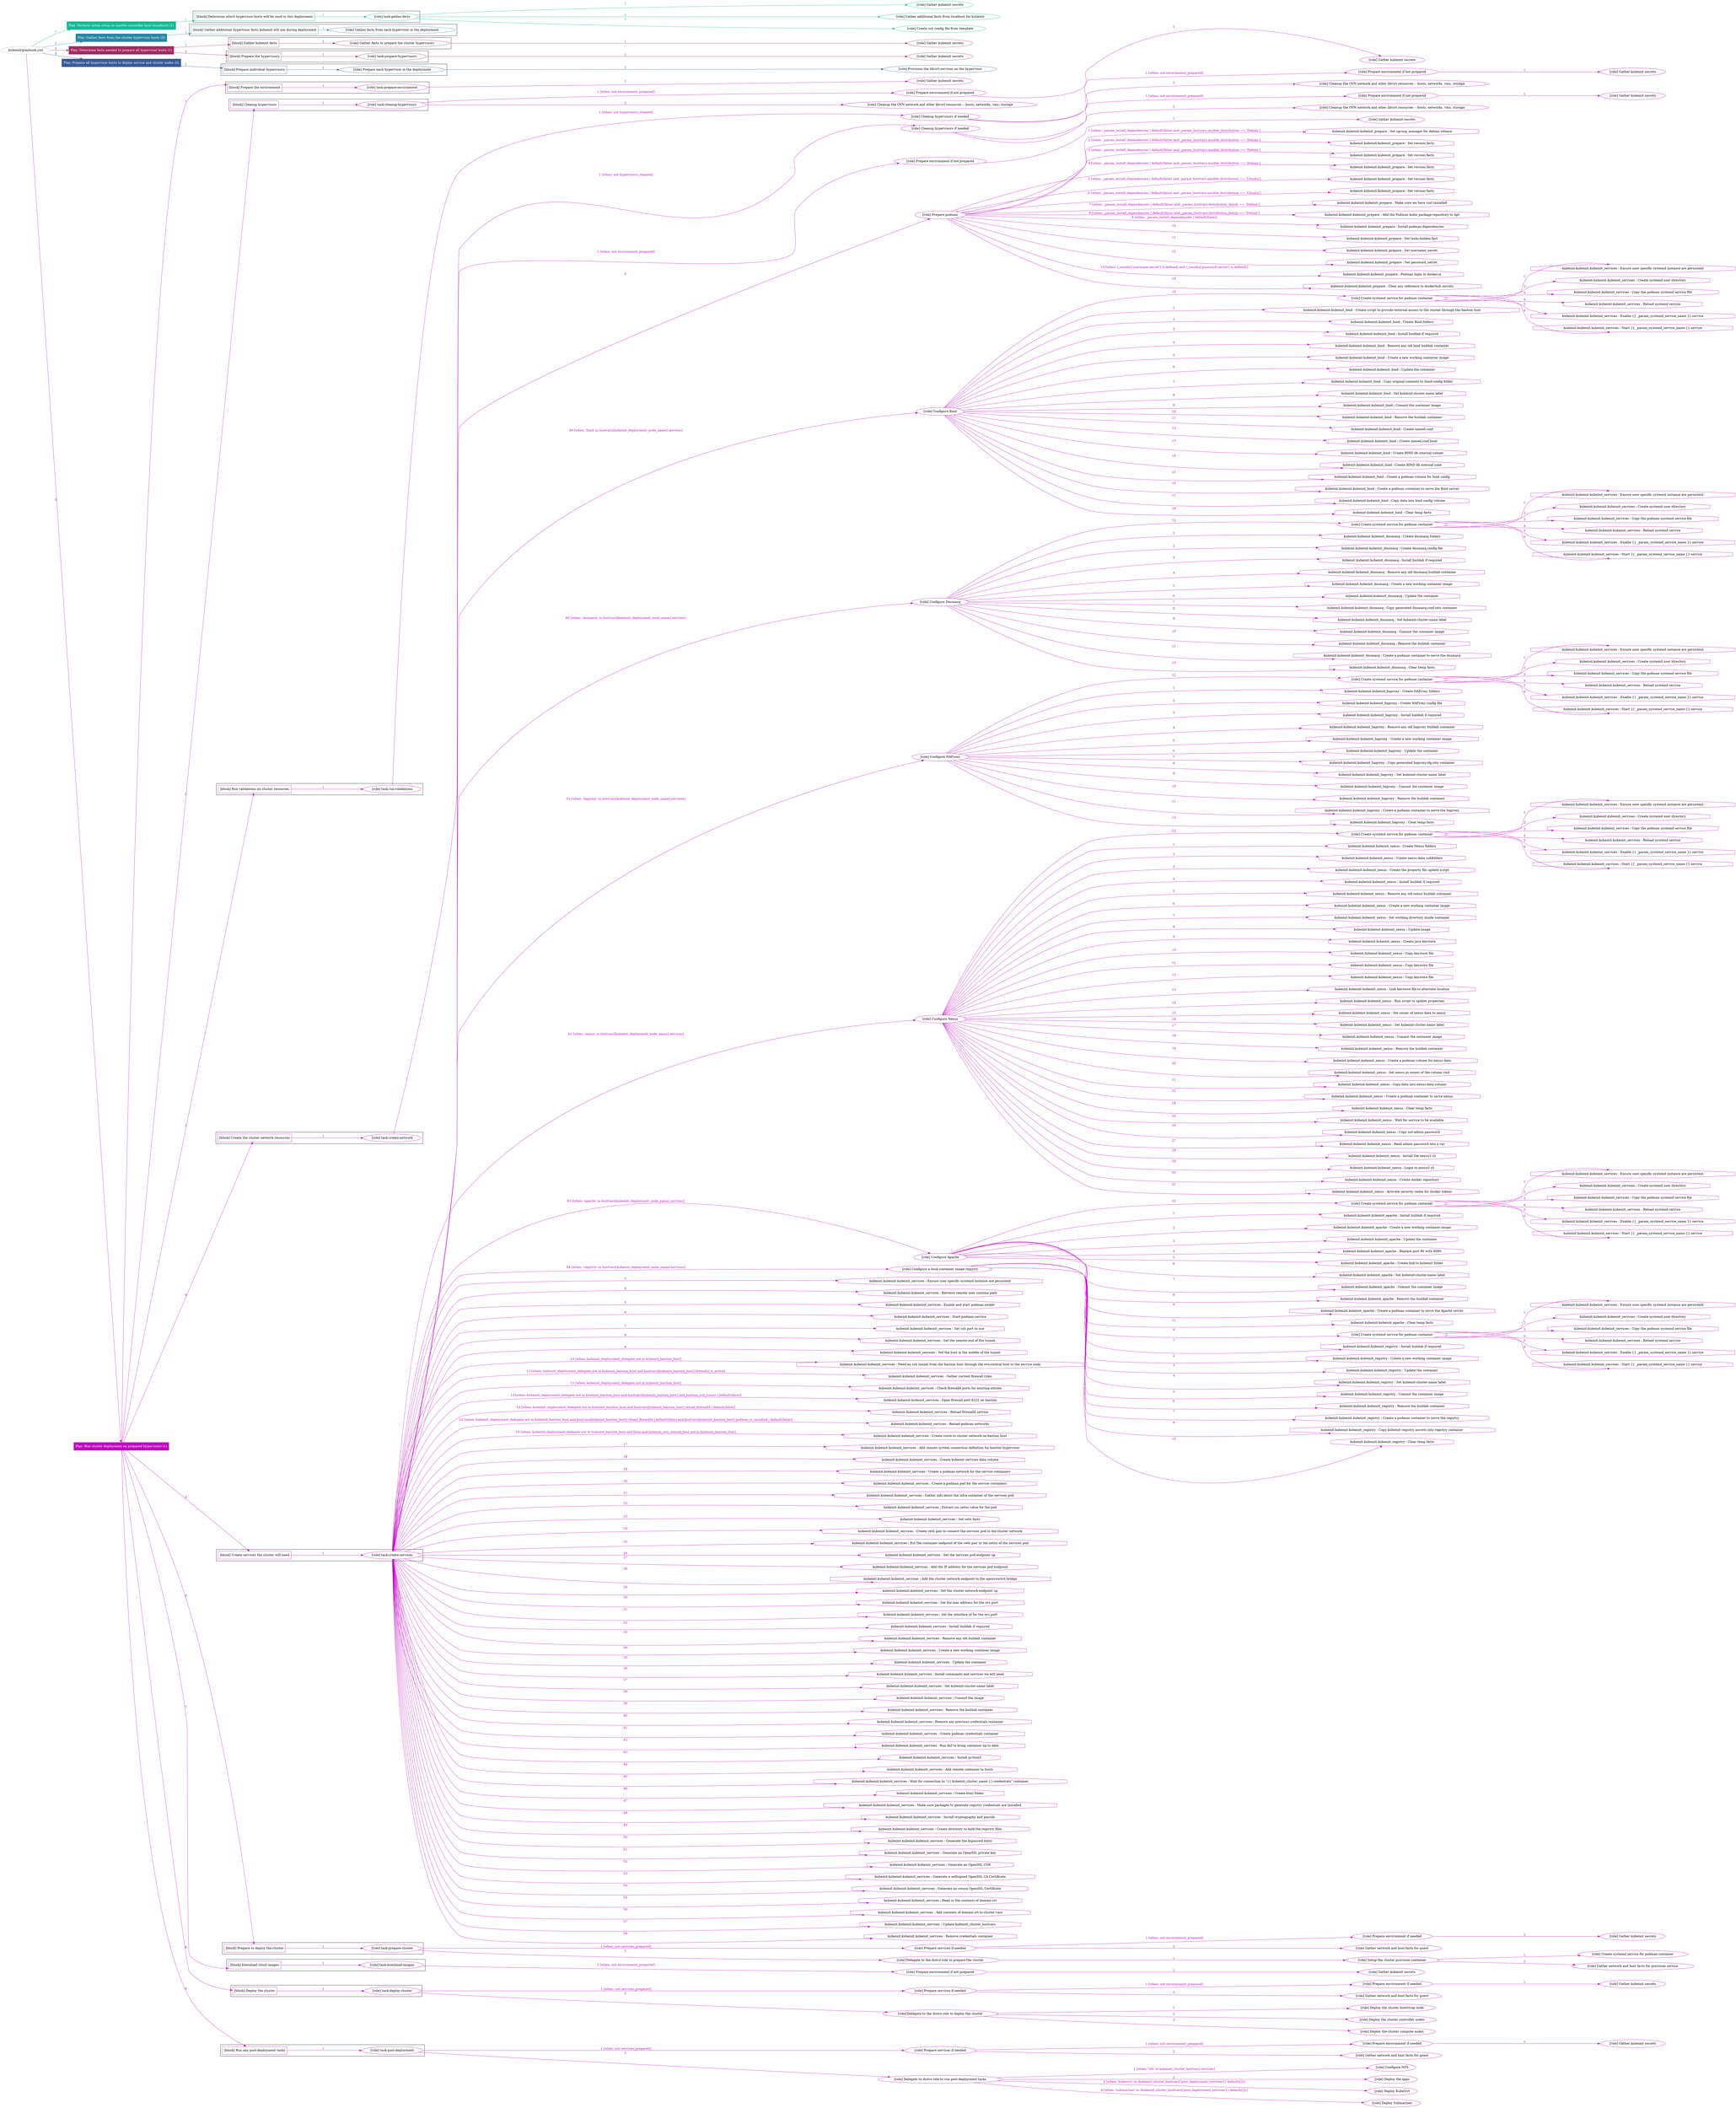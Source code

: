digraph {
	graph [concentrate=true ordering=in rankdir=LR ratio=fill]
	edge [esep=5 sep=10]
	"kubeinit/playbook.yml" [URL="/home/runner/work/kubeinit/kubeinit/kubeinit/playbook.yml" id=playbook_8e30360d style=dotted]
	play_5fa19303 [label="Play: Perform initial setup on ansible-controller host (localhost) (1)" URL="/home/runner/work/kubeinit/kubeinit/kubeinit/playbook.yml" color="#11bb94" fontcolor="#ffffff" id=play_5fa19303 shape=box style=filled tooltip=localhost]
	"kubeinit/playbook.yml" -> play_5fa19303 [label="1 " color="#11bb94" fontcolor="#11bb94" id=edge_145ae63e labeltooltip="1 " tooltip="1 "]
	subgraph "Gather kubeinit secrets" {
		role_04d9268f [label="[role] Gather kubeinit secrets" URL="/home/runner/.ansible/collections/ansible_collections/kubeinit/kubeinit/roles/kubeinit_prepare/tasks/build_hypervisors_group.yml" color="#11bb94" id=role_04d9268f tooltip="Gather kubeinit secrets"]
	}
	subgraph "Gather additional facts from localhost for kubeinit" {
		role_3928fbc0 [label="[role] Gather additional facts from localhost for kubeinit" URL="/home/runner/.ansible/collections/ansible_collections/kubeinit/kubeinit/roles/kubeinit_prepare/tasks/build_hypervisors_group.yml" color="#11bb94" id=role_3928fbc0 tooltip="Gather additional facts from localhost for kubeinit"]
	}
	subgraph "Create ssh config file from template" {
		role_4f91e060 [label="[role] Create ssh config file from template" URL="/home/runner/.ansible/collections/ansible_collections/kubeinit/kubeinit/roles/kubeinit_prepare/tasks/build_hypervisors_group.yml" color="#11bb94" id=role_4f91e060 tooltip="Create ssh config file from template"]
	}
	subgraph "task-gather-facts" {
		role_b16f159f [label="[role] task-gather-facts" URL="/home/runner/work/kubeinit/kubeinit/kubeinit/playbook.yml" color="#11bb94" id=role_b16f159f tooltip="task-gather-facts"]
		role_b16f159f -> role_04d9268f [label="1 " color="#11bb94" fontcolor="#11bb94" id=edge_8ed24b8a labeltooltip="1 " tooltip="1 "]
		role_b16f159f -> role_3928fbc0 [label="2 " color="#11bb94" fontcolor="#11bb94" id=edge_54ee85af labeltooltip="2 " tooltip="2 "]
		role_b16f159f -> role_4f91e060 [label="3 " color="#11bb94" fontcolor="#11bb94" id=edge_29f18042 labeltooltip="3 " tooltip="3 "]
	}
	subgraph "Play: Perform initial setup on ansible-controller host (localhost) (1)" {
		play_5fa19303 -> block_2a64fde6 [label=1 color="#11bb94" fontcolor="#11bb94" id=edge_9a7b362f labeltooltip=1 tooltip=1]
		subgraph cluster_block_2a64fde6 {
			block_2a64fde6 [label="[block] Determine which hypervisor hosts will be used in this deployment" URL="/home/runner/work/kubeinit/kubeinit/kubeinit/playbook.yml" color="#11bb94" id=block_2a64fde6 labeltooltip="Determine which hypervisor hosts will be used in this deployment" shape=box tooltip="Determine which hypervisor hosts will be used in this deployment"]
			block_2a64fde6 -> role_b16f159f [label="1 " color="#11bb94" fontcolor="#11bb94" id=edge_01932e49 labeltooltip="1 " tooltip="1 "]
		}
	}
	play_c4dbafd0 [label="Play: Gather facts from the cluster hypervisor hosts (0)" URL="/home/runner/work/kubeinit/kubeinit/kubeinit/playbook.yml" color="#2887a4" fontcolor="#ffffff" id=play_c4dbafd0 shape=box style=filled tooltip="Play: Gather facts from the cluster hypervisor hosts (0)"]
	"kubeinit/playbook.yml" -> play_c4dbafd0 [label="2 " color="#2887a4" fontcolor="#2887a4" id=edge_61240f43 labeltooltip="2 " tooltip="2 "]
	subgraph "Gather facts from each hypervisor in the deployment" {
		role_cb9a7e9d [label="[role] Gather facts from each hypervisor in the deployment" URL="/home/runner/work/kubeinit/kubeinit/kubeinit/playbook.yml" color="#2887a4" id=role_cb9a7e9d tooltip="Gather facts from each hypervisor in the deployment"]
	}
	subgraph "Play: Gather facts from the cluster hypervisor hosts (0)" {
		play_c4dbafd0 -> block_e0ffd6cb [label=1 color="#2887a4" fontcolor="#2887a4" id=edge_2d5faf67 labeltooltip=1 tooltip=1]
		subgraph cluster_block_e0ffd6cb {
			block_e0ffd6cb [label="[block] Gather additional hypervisor facts kubeinit will use during deployment" URL="/home/runner/work/kubeinit/kubeinit/kubeinit/playbook.yml" color="#2887a4" id=block_e0ffd6cb labeltooltip="Gather additional hypervisor facts kubeinit will use during deployment" shape=box tooltip="Gather additional hypervisor facts kubeinit will use during deployment"]
			block_e0ffd6cb -> role_cb9a7e9d [label="1 " color="#2887a4" fontcolor="#2887a4" id=edge_cf2906a1 labeltooltip="1 " tooltip="1 "]
		}
	}
	play_af31f683 [label="Play: Determine facts needed to prepare all hypervisor hosts (1)" URL="/home/runner/work/kubeinit/kubeinit/kubeinit/playbook.yml" color="#a12b60" fontcolor="#ffffff" id=play_af31f683 shape=box style=filled tooltip=localhost]
	"kubeinit/playbook.yml" -> play_af31f683 [label="3 " color="#a12b60" fontcolor="#a12b60" id=edge_6ba8ae48 labeltooltip="3 " tooltip="3 "]
	subgraph "Gather kubeinit secrets" {
		role_4118c69e [label="[role] Gather kubeinit secrets" URL="/home/runner/.ansible/collections/ansible_collections/kubeinit/kubeinit/roles/kubeinit_prepare/tasks/gather_kubeinit_facts.yml" color="#a12b60" id=role_4118c69e tooltip="Gather kubeinit secrets"]
	}
	subgraph "Gather facts to prepare the cluster hypervisors" {
		role_4d8356a7 [label="[role] Gather facts to prepare the cluster hypervisors" URL="/home/runner/work/kubeinit/kubeinit/kubeinit/playbook.yml" color="#a12b60" id=role_4d8356a7 tooltip="Gather facts to prepare the cluster hypervisors"]
		role_4d8356a7 -> role_4118c69e [label="1 " color="#a12b60" fontcolor="#a12b60" id=edge_96528bf6 labeltooltip="1 " tooltip="1 "]
	}
	subgraph "Gather kubeinit secrets" {
		role_bb59c444 [label="[role] Gather kubeinit secrets" URL="/home/runner/.ansible/collections/ansible_collections/kubeinit/kubeinit/roles/kubeinit_prepare/tasks/gather_kubeinit_facts.yml" color="#a12b60" id=role_bb59c444 tooltip="Gather kubeinit secrets"]
	}
	subgraph "task-prepare-hypervisors" {
		role_df11a3ab [label="[role] task-prepare-hypervisors" URL="/home/runner/work/kubeinit/kubeinit/kubeinit/playbook.yml" color="#a12b60" id=role_df11a3ab tooltip="task-prepare-hypervisors"]
		role_df11a3ab -> role_bb59c444 [label="1 " color="#a12b60" fontcolor="#a12b60" id=edge_7a432a48 labeltooltip="1 " tooltip="1 "]
	}
	subgraph "Play: Determine facts needed to prepare all hypervisor hosts (1)" {
		play_af31f683 -> block_76bd0f9e [label=1 color="#a12b60" fontcolor="#a12b60" id=edge_fdddabcb labeltooltip=1 tooltip=1]
		subgraph cluster_block_76bd0f9e {
			block_76bd0f9e [label="[block] Gather kubeinit facts" URL="/home/runner/work/kubeinit/kubeinit/kubeinit/playbook.yml" color="#a12b60" id=block_76bd0f9e labeltooltip="Gather kubeinit facts" shape=box tooltip="Gather kubeinit facts"]
			block_76bd0f9e -> role_4d8356a7 [label="1 " color="#a12b60" fontcolor="#a12b60" id=edge_21cfe40f labeltooltip="1 " tooltip="1 "]
		}
		play_af31f683 -> block_69f60337 [label=2 color="#a12b60" fontcolor="#a12b60" id=edge_507409e8 labeltooltip=2 tooltip=2]
		subgraph cluster_block_69f60337 {
			block_69f60337 [label="[block] Prepare the hypervisors" URL="/home/runner/work/kubeinit/kubeinit/kubeinit/playbook.yml" color="#a12b60" id=block_69f60337 labeltooltip="Prepare the hypervisors" shape=box tooltip="Prepare the hypervisors"]
			block_69f60337 -> role_df11a3ab [label="1 " color="#a12b60" fontcolor="#a12b60" id=edge_95ce7fdb labeltooltip="1 " tooltip="1 "]
		}
	}
	play_59d7bd51 [label="Play: Prepare all hypervisor hosts to deploy service and cluster nodes (0)" URL="/home/runner/work/kubeinit/kubeinit/kubeinit/playbook.yml" color="#365b96" fontcolor="#ffffff" id=play_59d7bd51 shape=box style=filled tooltip="Play: Prepare all hypervisor hosts to deploy service and cluster nodes (0)"]
	"kubeinit/playbook.yml" -> play_59d7bd51 [label="4 " color="#365b96" fontcolor="#365b96" id=edge_9495da9d labeltooltip="4 " tooltip="4 "]
	subgraph "Provision the libvirt services on the hypervisor" {
		role_3ae8d9c9 [label="[role] Provision the libvirt services on the hypervisor" URL="/home/runner/.ansible/collections/ansible_collections/kubeinit/kubeinit/roles/kubeinit_prepare/tasks/prepare_hypervisor.yml" color="#365b96" id=role_3ae8d9c9 tooltip="Provision the libvirt services on the hypervisor"]
	}
	subgraph "Prepare each hypervisor in the deployment" {
		role_cb189b04 [label="[role] Prepare each hypervisor in the deployment" URL="/home/runner/work/kubeinit/kubeinit/kubeinit/playbook.yml" color="#365b96" id=role_cb189b04 tooltip="Prepare each hypervisor in the deployment"]
		role_cb189b04 -> role_3ae8d9c9 [label="1 " color="#365b96" fontcolor="#365b96" id=edge_b2deac16 labeltooltip="1 " tooltip="1 "]
	}
	subgraph "Play: Prepare all hypervisor hosts to deploy service and cluster nodes (0)" {
		play_59d7bd51 -> block_c8a6ebbf [label=1 color="#365b96" fontcolor="#365b96" id=edge_8986ff5b labeltooltip=1 tooltip=1]
		subgraph cluster_block_c8a6ebbf {
			block_c8a6ebbf [label="[block] Prepare individual hypervisors" URL="/home/runner/work/kubeinit/kubeinit/kubeinit/playbook.yml" color="#365b96" id=block_c8a6ebbf labeltooltip="Prepare individual hypervisors" shape=box tooltip="Prepare individual hypervisors"]
			block_c8a6ebbf -> role_cb189b04 [label="1 " color="#365b96" fontcolor="#365b96" id=edge_e5af1675 labeltooltip="1 " tooltip="1 "]
		}
	}
	play_967dcc0a [label="Play: Run cluster deployment on prepared hypervisors (1)" URL="/home/runner/work/kubeinit/kubeinit/kubeinit/playbook.yml" color="#c10bc0" fontcolor="#ffffff" id=play_967dcc0a shape=box style=filled tooltip=localhost]
	"kubeinit/playbook.yml" -> play_967dcc0a [label="5 " color="#c10bc0" fontcolor="#c10bc0" id=edge_753087dc labeltooltip="5 " tooltip="5 "]
	subgraph "Gather kubeinit secrets" {
		role_59c61593 [label="[role] Gather kubeinit secrets" URL="/home/runner/.ansible/collections/ansible_collections/kubeinit/kubeinit/roles/kubeinit_prepare/tasks/gather_kubeinit_facts.yml" color="#c10bc0" id=role_59c61593 tooltip="Gather kubeinit secrets"]
	}
	subgraph "task-prepare-environment" {
		role_fb15f1ca [label="[role] task-prepare-environment" URL="/home/runner/work/kubeinit/kubeinit/kubeinit/playbook.yml" color="#c10bc0" id=role_fb15f1ca tooltip="task-prepare-environment"]
		role_fb15f1ca -> role_59c61593 [label="1 " color="#c10bc0" fontcolor="#c10bc0" id=edge_3861e76c labeltooltip="1 " tooltip="1 "]
	}
	subgraph "Gather kubeinit secrets" {
		role_bc79de16 [label="[role] Gather kubeinit secrets" URL="/home/runner/.ansible/collections/ansible_collections/kubeinit/kubeinit/roles/kubeinit_prepare/tasks/gather_kubeinit_facts.yml" color="#c10bc0" id=role_bc79de16 tooltip="Gather kubeinit secrets"]
	}
	subgraph "Prepare environment if not prepared" {
		role_9bfa38e3 [label="[role] Prepare environment if not prepared" URL="/home/runner/.ansible/collections/ansible_collections/kubeinit/kubeinit/roles/kubeinit_prepare/tasks/cleanup_hypervisors.yml" color="#c10bc0" id=role_9bfa38e3 tooltip="Prepare environment if not prepared"]
		role_9bfa38e3 -> role_bc79de16 [label="1 " color="#c10bc0" fontcolor="#c10bc0" id=edge_d78cc456 labeltooltip="1 " tooltip="1 "]
	}
	subgraph "Cleanup the OVN network and other libvirt resources -- hosts, networks, vms, storage" {
		role_28a7d421 [label="[role] Cleanup the OVN network and other libvirt resources -- hosts, networks, vms, storage" URL="/home/runner/.ansible/collections/ansible_collections/kubeinit/kubeinit/roles/kubeinit_prepare/tasks/cleanup_hypervisors.yml" color="#c10bc0" id=role_28a7d421 tooltip="Cleanup the OVN network and other libvirt resources -- hosts, networks, vms, storage"]
	}
	subgraph "task-cleanup-hypervisors" {
		role_dd2e0d36 [label="[role] task-cleanup-hypervisors" URL="/home/runner/work/kubeinit/kubeinit/kubeinit/playbook.yml" color="#c10bc0" id=role_dd2e0d36 tooltip="task-cleanup-hypervisors"]
		role_dd2e0d36 -> role_9bfa38e3 [label="1 [when: not environment_prepared]" color="#c10bc0" fontcolor="#c10bc0" id=edge_01fa9386 labeltooltip="1 [when: not environment_prepared]" tooltip="1 [when: not environment_prepared]"]
		role_dd2e0d36 -> role_28a7d421 [label="2 " color="#c10bc0" fontcolor="#c10bc0" id=edge_8fb20475 labeltooltip="2 " tooltip="2 "]
	}
	subgraph "Gather kubeinit secrets" {
		role_2ddf50ec [label="[role] Gather kubeinit secrets" URL="/home/runner/.ansible/collections/ansible_collections/kubeinit/kubeinit/roles/kubeinit_prepare/tasks/gather_kubeinit_facts.yml" color="#c10bc0" id=role_2ddf50ec tooltip="Gather kubeinit secrets"]
	}
	subgraph "Prepare environment if not prepared" {
		role_9194bf6f [label="[role] Prepare environment if not prepared" URL="/home/runner/.ansible/collections/ansible_collections/kubeinit/kubeinit/roles/kubeinit_prepare/tasks/cleanup_hypervisors.yml" color="#c10bc0" id=role_9194bf6f tooltip="Prepare environment if not prepared"]
		role_9194bf6f -> role_2ddf50ec [label="1 " color="#c10bc0" fontcolor="#c10bc0" id=edge_9a714e95 labeltooltip="1 " tooltip="1 "]
	}
	subgraph "Cleanup the OVN network and other libvirt resources -- hosts, networks, vms, storage" {
		role_8b7f7302 [label="[role] Cleanup the OVN network and other libvirt resources -- hosts, networks, vms, storage" URL="/home/runner/.ansible/collections/ansible_collections/kubeinit/kubeinit/roles/kubeinit_prepare/tasks/cleanup_hypervisors.yml" color="#c10bc0" id=role_8b7f7302 tooltip="Cleanup the OVN network and other libvirt resources -- hosts, networks, vms, storage"]
	}
	subgraph "Cleanup hypervisors if needed" {
		role_56f9f2e9 [label="[role] Cleanup hypervisors if needed" URL="/home/runner/.ansible/collections/ansible_collections/kubeinit/kubeinit/roles/kubeinit_validations/tasks/main.yml" color="#c10bc0" id=role_56f9f2e9 tooltip="Cleanup hypervisors if needed"]
		role_56f9f2e9 -> role_9194bf6f [label="1 [when: not environment_prepared]" color="#c10bc0" fontcolor="#c10bc0" id=edge_89e5e2b8 labeltooltip="1 [when: not environment_prepared]" tooltip="1 [when: not environment_prepared]"]
		role_56f9f2e9 -> role_8b7f7302 [label="2 " color="#c10bc0" fontcolor="#c10bc0" id=edge_5a1adb83 labeltooltip="2 " tooltip="2 "]
	}
	subgraph "task-run-validations" {
		role_780bd826 [label="[role] task-run-validations" URL="/home/runner/work/kubeinit/kubeinit/kubeinit/playbook.yml" color="#c10bc0" id=role_780bd826 tooltip="task-run-validations"]
		role_780bd826 -> role_56f9f2e9 [label="1 [when: not hypervisors_cleaned]" color="#c10bc0" fontcolor="#c10bc0" id=edge_614cf64d labeltooltip="1 [when: not hypervisors_cleaned]" tooltip="1 [when: not hypervisors_cleaned]"]
	}
	subgraph "Gather kubeinit secrets" {
		role_6e8f1f42 [label="[role] Gather kubeinit secrets" URL="/home/runner/.ansible/collections/ansible_collections/kubeinit/kubeinit/roles/kubeinit_prepare/tasks/gather_kubeinit_facts.yml" color="#c10bc0" id=role_6e8f1f42 tooltip="Gather kubeinit secrets"]
	}
	subgraph "Prepare environment if not prepared" {
		role_dfe6de53 [label="[role] Prepare environment if not prepared" URL="/home/runner/.ansible/collections/ansible_collections/kubeinit/kubeinit/roles/kubeinit_prepare/tasks/cleanup_hypervisors.yml" color="#c10bc0" id=role_dfe6de53 tooltip="Prepare environment if not prepared"]
		role_dfe6de53 -> role_6e8f1f42 [label="1 " color="#c10bc0" fontcolor="#c10bc0" id=edge_5fce3871 labeltooltip="1 " tooltip="1 "]
	}
	subgraph "Cleanup the OVN network and other libvirt resources -- hosts, networks, vms, storage" {
		role_b60bb324 [label="[role] Cleanup the OVN network and other libvirt resources -- hosts, networks, vms, storage" URL="/home/runner/.ansible/collections/ansible_collections/kubeinit/kubeinit/roles/kubeinit_prepare/tasks/cleanup_hypervisors.yml" color="#c10bc0" id=role_b60bb324 tooltip="Cleanup the OVN network and other libvirt resources -- hosts, networks, vms, storage"]
	}
	subgraph "Cleanup hypervisors if needed" {
		role_6b609ae7 [label="[role] Cleanup hypervisors if needed" URL="/home/runner/.ansible/collections/ansible_collections/kubeinit/kubeinit/roles/kubeinit_libvirt/tasks/create_network.yml" color="#c10bc0" id=role_6b609ae7 tooltip="Cleanup hypervisors if needed"]
		role_6b609ae7 -> role_dfe6de53 [label="1 [when: not environment_prepared]" color="#c10bc0" fontcolor="#c10bc0" id=edge_8836fb90 labeltooltip="1 [when: not environment_prepared]" tooltip="1 [when: not environment_prepared]"]
		role_6b609ae7 -> role_b60bb324 [label="2 " color="#c10bc0" fontcolor="#c10bc0" id=edge_bd4f92b1 labeltooltip="2 " tooltip="2 "]
	}
	subgraph "task-create-network" {
		role_992de8d6 [label="[role] task-create-network" URL="/home/runner/work/kubeinit/kubeinit/kubeinit/playbook.yml" color="#c10bc0" id=role_992de8d6 tooltip="task-create-network"]
		role_992de8d6 -> role_6b609ae7 [label="1 [when: not hypervisors_cleaned]" color="#c10bc0" fontcolor="#c10bc0" id=edge_94ca10c4 labeltooltip="1 [when: not hypervisors_cleaned]" tooltip="1 [when: not hypervisors_cleaned]"]
	}
	subgraph "Gather kubeinit secrets" {
		role_6a34b3ee [label="[role] Gather kubeinit secrets" URL="/home/runner/.ansible/collections/ansible_collections/kubeinit/kubeinit/roles/kubeinit_prepare/tasks/gather_kubeinit_facts.yml" color="#c10bc0" id=role_6a34b3ee tooltip="Gather kubeinit secrets"]
	}
	subgraph "Prepare environment if not prepared" {
		role_bf5c8917 [label="[role] Prepare environment if not prepared" URL="/home/runner/.ansible/collections/ansible_collections/kubeinit/kubeinit/roles/kubeinit_services/tasks/main.yml" color="#c10bc0" id=role_bf5c8917 tooltip="Prepare environment if not prepared"]
		role_bf5c8917 -> role_6a34b3ee [label="1 " color="#c10bc0" fontcolor="#c10bc0" id=edge_6298045f labeltooltip="1 " tooltip="1 "]
	}
	subgraph "Prepare podman" {
		role_0142e356 [label="[role] Prepare podman" URL="/home/runner/.ansible/collections/ansible_collections/kubeinit/kubeinit/roles/kubeinit_services/tasks/00_create_service_pod.yml" color="#c10bc0" id=role_0142e356 tooltip="Prepare podman"]
		task_619f664a [label="kubeinit.kubeinit.kubeinit_prepare : Set cgroup_manager for debian release" URL="/home/runner/.ansible/collections/ansible_collections/kubeinit/kubeinit/roles/kubeinit_prepare/tasks/prepare_podman.yml" color="#c10bc0" id=task_619f664a shape=octagon tooltip="kubeinit.kubeinit.kubeinit_prepare : Set cgroup_manager for debian release"]
		role_0142e356 -> task_619f664a [label="1 [when: _param_install_dependencies | default(false) and _param_hostvars.ansible_distribution == 'Debian']" color="#c10bc0" fontcolor="#c10bc0" id=edge_33ba34f0 labeltooltip="1 [when: _param_install_dependencies | default(false) and _param_hostvars.ansible_distribution == 'Debian']" tooltip="1 [when: _param_install_dependencies | default(false) and _param_hostvars.ansible_distribution == 'Debian']"]
		task_6fb41f41 [label="kubeinit.kubeinit.kubeinit_prepare : Set version facts" URL="/home/runner/.ansible/collections/ansible_collections/kubeinit/kubeinit/roles/kubeinit_prepare/tasks/prepare_podman.yml" color="#c10bc0" id=task_6fb41f41 shape=octagon tooltip="kubeinit.kubeinit.kubeinit_prepare : Set version facts"]
		role_0142e356 -> task_6fb41f41 [label="2 [when: _param_install_dependencies | default(false) and _param_hostvars.ansible_distribution == 'Debian']" color="#c10bc0" fontcolor="#c10bc0" id=edge_280a7096 labeltooltip="2 [when: _param_install_dependencies | default(false) and _param_hostvars.ansible_distribution == 'Debian']" tooltip="2 [when: _param_install_dependencies | default(false) and _param_hostvars.ansible_distribution == 'Debian']"]
		task_8e791385 [label="kubeinit.kubeinit.kubeinit_prepare : Set version facts" URL="/home/runner/.ansible/collections/ansible_collections/kubeinit/kubeinit/roles/kubeinit_prepare/tasks/prepare_podman.yml" color="#c10bc0" id=task_8e791385 shape=octagon tooltip="kubeinit.kubeinit.kubeinit_prepare : Set version facts"]
		role_0142e356 -> task_8e791385 [label="3 [when: _param_install_dependencies | default(false) and _param_hostvars.ansible_distribution == 'Debian']" color="#c10bc0" fontcolor="#c10bc0" id=edge_032bdd25 labeltooltip="3 [when: _param_install_dependencies | default(false) and _param_hostvars.ansible_distribution == 'Debian']" tooltip="3 [when: _param_install_dependencies | default(false) and _param_hostvars.ansible_distribution == 'Debian']"]
		task_277fa02e [label="kubeinit.kubeinit.kubeinit_prepare : Set version facts" URL="/home/runner/.ansible/collections/ansible_collections/kubeinit/kubeinit/roles/kubeinit_prepare/tasks/prepare_podman.yml" color="#c10bc0" id=task_277fa02e shape=octagon tooltip="kubeinit.kubeinit.kubeinit_prepare : Set version facts"]
		role_0142e356 -> task_277fa02e [label="4 [when: _param_install_dependencies | default(false) and _param_hostvars.ansible_distribution == 'Debian']" color="#c10bc0" fontcolor="#c10bc0" id=edge_f6d1b548 labeltooltip="4 [when: _param_install_dependencies | default(false) and _param_hostvars.ansible_distribution == 'Debian']" tooltip="4 [when: _param_install_dependencies | default(false) and _param_hostvars.ansible_distribution == 'Debian']"]
		task_826770f4 [label="kubeinit.kubeinit.kubeinit_prepare : Set version facts" URL="/home/runner/.ansible/collections/ansible_collections/kubeinit/kubeinit/roles/kubeinit_prepare/tasks/prepare_podman.yml" color="#c10bc0" id=task_826770f4 shape=octagon tooltip="kubeinit.kubeinit.kubeinit_prepare : Set version facts"]
		role_0142e356 -> task_826770f4 [label="5 [when: _param_install_dependencies | default(false) and _param_hostvars.ansible_distribution == 'Ubuntu']" color="#c10bc0" fontcolor="#c10bc0" id=edge_0145b506 labeltooltip="5 [when: _param_install_dependencies | default(false) and _param_hostvars.ansible_distribution == 'Ubuntu']" tooltip="5 [when: _param_install_dependencies | default(false) and _param_hostvars.ansible_distribution == 'Ubuntu']"]
		task_f017f669 [label="kubeinit.kubeinit.kubeinit_prepare : Set version facts" URL="/home/runner/.ansible/collections/ansible_collections/kubeinit/kubeinit/roles/kubeinit_prepare/tasks/prepare_podman.yml" color="#c10bc0" id=task_f017f669 shape=octagon tooltip="kubeinit.kubeinit.kubeinit_prepare : Set version facts"]
		role_0142e356 -> task_f017f669 [label="6 [when: _param_install_dependencies | default(false) and _param_hostvars.ansible_distribution == 'Ubuntu']" color="#c10bc0" fontcolor="#c10bc0" id=edge_e6645f16 labeltooltip="6 [when: _param_install_dependencies | default(false) and _param_hostvars.ansible_distribution == 'Ubuntu']" tooltip="6 [when: _param_install_dependencies | default(false) and _param_hostvars.ansible_distribution == 'Ubuntu']"]
		task_d94502e2 [label="kubeinit.kubeinit.kubeinit_prepare : Make sure we have curl installed" URL="/home/runner/.ansible/collections/ansible_collections/kubeinit/kubeinit/roles/kubeinit_prepare/tasks/prepare_podman.yml" color="#c10bc0" id=task_d94502e2 shape=octagon tooltip="kubeinit.kubeinit.kubeinit_prepare : Make sure we have curl installed"]
		role_0142e356 -> task_d94502e2 [label="7 [when: _param_install_dependencies | default(false) and _param_hostvars.distribution_family == 'Debian']" color="#c10bc0" fontcolor="#c10bc0" id=edge_11f368b9 labeltooltip="7 [when: _param_install_dependencies | default(false) and _param_hostvars.distribution_family == 'Debian']" tooltip="7 [when: _param_install_dependencies | default(false) and _param_hostvars.distribution_family == 'Debian']"]
		task_9148adf5 [label="kubeinit.kubeinit.kubeinit_prepare : Add the Podman kubic package repository to Apt" URL="/home/runner/.ansible/collections/ansible_collections/kubeinit/kubeinit/roles/kubeinit_prepare/tasks/prepare_podman.yml" color="#c10bc0" id=task_9148adf5 shape=octagon tooltip="kubeinit.kubeinit.kubeinit_prepare : Add the Podman kubic package repository to Apt"]
		role_0142e356 -> task_9148adf5 [label="8 [when: _param_install_dependencies | default(false) and _param_hostvars.distribution_family == 'Debian']" color="#c10bc0" fontcolor="#c10bc0" id=edge_57fba6b8 labeltooltip="8 [when: _param_install_dependencies | default(false) and _param_hostvars.distribution_family == 'Debian']" tooltip="8 [when: _param_install_dependencies | default(false) and _param_hostvars.distribution_family == 'Debian']"]
		task_2a9cc1ba [label="kubeinit.kubeinit.kubeinit_prepare : Install podman dependencies" URL="/home/runner/.ansible/collections/ansible_collections/kubeinit/kubeinit/roles/kubeinit_prepare/tasks/prepare_podman.yml" color="#c10bc0" id=task_2a9cc1ba shape=octagon tooltip="kubeinit.kubeinit.kubeinit_prepare : Install podman dependencies"]
		role_0142e356 -> task_2a9cc1ba [label="9 [when: _param_install_dependencies | default(false)]" color="#c10bc0" fontcolor="#c10bc0" id=edge_02d7cd7e labeltooltip="9 [when: _param_install_dependencies | default(false)]" tooltip="9 [when: _param_install_dependencies | default(false)]"]
		task_669afd98 [label="kubeinit.kubeinit.kubeinit_prepare : Set tasks-hidden fact" URL="/home/runner/.ansible/collections/ansible_collections/kubeinit/kubeinit/roles/kubeinit_prepare/tasks/prepare_podman.yml" color="#c10bc0" id=task_669afd98 shape=octagon tooltip="kubeinit.kubeinit.kubeinit_prepare : Set tasks-hidden fact"]
		role_0142e356 -> task_669afd98 [label="10 " color="#c10bc0" fontcolor="#c10bc0" id=edge_c39a5522 labeltooltip="10 " tooltip="10 "]
		task_9add25e2 [label="kubeinit.kubeinit.kubeinit_prepare : Set username_secret" URL="/home/runner/.ansible/collections/ansible_collections/kubeinit/kubeinit/roles/kubeinit_prepare/tasks/prepare_podman.yml" color="#c10bc0" id=task_9add25e2 shape=octagon tooltip="kubeinit.kubeinit.kubeinit_prepare : Set username_secret"]
		role_0142e356 -> task_9add25e2 [label="11 " color="#c10bc0" fontcolor="#c10bc0" id=edge_cacfc11e labeltooltip="11 " tooltip="11 "]
		task_b6190880 [label="kubeinit.kubeinit.kubeinit_prepare : Set password_secret" URL="/home/runner/.ansible/collections/ansible_collections/kubeinit/kubeinit/roles/kubeinit_prepare/tasks/prepare_podman.yml" color="#c10bc0" id=task_b6190880 shape=octagon tooltip="kubeinit.kubeinit.kubeinit_prepare : Set password_secret"]
		role_0142e356 -> task_b6190880 [label="12 " color="#c10bc0" fontcolor="#c10bc0" id=edge_b3990527 labeltooltip="12 " tooltip="12 "]
		task_c4f9db5c [label="kubeinit.kubeinit.kubeinit_prepare : Podman login to docker.io" URL="/home/runner/.ansible/collections/ansible_collections/kubeinit/kubeinit/roles/kubeinit_prepare/tasks/prepare_podman.yml" color="#c10bc0" id=task_c4f9db5c shape=octagon tooltip="kubeinit.kubeinit.kubeinit_prepare : Podman login to docker.io"]
		role_0142e356 -> task_c4f9db5c [label="13 [when: (_results['username-secret'] is defined) and (_results['password-secret'] is defined)]" color="#c10bc0" fontcolor="#c10bc0" id=edge_f1da7173 labeltooltip="13 [when: (_results['username-secret'] is defined) and (_results['password-secret'] is defined)]" tooltip="13 [when: (_results['username-secret'] is defined) and (_results['password-secret'] is defined)]"]
		task_3d76321b [label="kubeinit.kubeinit.kubeinit_prepare : Clear any reference to dockerhub secrets" URL="/home/runner/.ansible/collections/ansible_collections/kubeinit/kubeinit/roles/kubeinit_prepare/tasks/prepare_podman.yml" color="#c10bc0" id=task_3d76321b shape=octagon tooltip="kubeinit.kubeinit.kubeinit_prepare : Clear any reference to dockerhub secrets"]
		role_0142e356 -> task_3d76321b [label="14 " color="#c10bc0" fontcolor="#c10bc0" id=edge_fc68c328 labeltooltip="14 " tooltip="14 "]
	}
	subgraph "Create systemd service for podman container" {
		role_9e36cf4d [label="[role] Create systemd service for podman container" URL="/home/runner/.ansible/collections/ansible_collections/kubeinit/kubeinit/roles/kubeinit_bind/tasks/main.yml" color="#c10bc0" id=role_9e36cf4d tooltip="Create systemd service for podman container"]
		task_475309ae [label="kubeinit.kubeinit.kubeinit_services : Ensure user specific systemd instance are persistent" URL="/home/runner/.ansible/collections/ansible_collections/kubeinit/kubeinit/roles/kubeinit_services/tasks/create_managed_service.yml" color="#c10bc0" id=task_475309ae shape=octagon tooltip="kubeinit.kubeinit.kubeinit_services : Ensure user specific systemd instance are persistent"]
		role_9e36cf4d -> task_475309ae [label="1 " color="#c10bc0" fontcolor="#c10bc0" id=edge_24111569 labeltooltip="1 " tooltip="1 "]
		task_aeffa5d1 [label="kubeinit.kubeinit.kubeinit_services : Create systemd user directory" URL="/home/runner/.ansible/collections/ansible_collections/kubeinit/kubeinit/roles/kubeinit_services/tasks/create_managed_service.yml" color="#c10bc0" id=task_aeffa5d1 shape=octagon tooltip="kubeinit.kubeinit.kubeinit_services : Create systemd user directory"]
		role_9e36cf4d -> task_aeffa5d1 [label="2 " color="#c10bc0" fontcolor="#c10bc0" id=edge_5717cbb1 labeltooltip="2 " tooltip="2 "]
		task_dec7695e [label="kubeinit.kubeinit.kubeinit_services : Copy the podman systemd service file" URL="/home/runner/.ansible/collections/ansible_collections/kubeinit/kubeinit/roles/kubeinit_services/tasks/create_managed_service.yml" color="#c10bc0" id=task_dec7695e shape=octagon tooltip="kubeinit.kubeinit.kubeinit_services : Copy the podman systemd service file"]
		role_9e36cf4d -> task_dec7695e [label="3 " color="#c10bc0" fontcolor="#c10bc0" id=edge_ad48a0c6 labeltooltip="3 " tooltip="3 "]
		task_a13d32f9 [label="kubeinit.kubeinit.kubeinit_services : Reload systemd service" URL="/home/runner/.ansible/collections/ansible_collections/kubeinit/kubeinit/roles/kubeinit_services/tasks/create_managed_service.yml" color="#c10bc0" id=task_a13d32f9 shape=octagon tooltip="kubeinit.kubeinit.kubeinit_services : Reload systemd service"]
		role_9e36cf4d -> task_a13d32f9 [label="4 " color="#c10bc0" fontcolor="#c10bc0" id=edge_06512a0c labeltooltip="4 " tooltip="4 "]
		task_ccf791bc [label="kubeinit.kubeinit.kubeinit_services : Enable {{ _param_systemd_service_name }}.service" URL="/home/runner/.ansible/collections/ansible_collections/kubeinit/kubeinit/roles/kubeinit_services/tasks/create_managed_service.yml" color="#c10bc0" id=task_ccf791bc shape=octagon tooltip="kubeinit.kubeinit.kubeinit_services : Enable {{ _param_systemd_service_name }}.service"]
		role_9e36cf4d -> task_ccf791bc [label="5 " color="#c10bc0" fontcolor="#c10bc0" id=edge_b420241e labeltooltip="5 " tooltip="5 "]
		task_414919a1 [label="kubeinit.kubeinit.kubeinit_services : Start {{ _param_systemd_service_name }}.service" URL="/home/runner/.ansible/collections/ansible_collections/kubeinit/kubeinit/roles/kubeinit_services/tasks/create_managed_service.yml" color="#c10bc0" id=task_414919a1 shape=octagon tooltip="kubeinit.kubeinit.kubeinit_services : Start {{ _param_systemd_service_name }}.service"]
		role_9e36cf4d -> task_414919a1 [label="6 " color="#c10bc0" fontcolor="#c10bc0" id=edge_cd623f85 labeltooltip="6 " tooltip="6 "]
	}
	subgraph "Configure Bind" {
		role_728a4369 [label="[role] Configure Bind" URL="/home/runner/.ansible/collections/ansible_collections/kubeinit/kubeinit/roles/kubeinit_services/tasks/start_services_containers.yml" color="#c10bc0" id=role_728a4369 tooltip="Configure Bind"]
		task_40af4a61 [label="kubeinit.kubeinit.kubeinit_bind : Create script to provide external access to the cluster through the bastion host" URL="/home/runner/.ansible/collections/ansible_collections/kubeinit/kubeinit/roles/kubeinit_bind/tasks/main.yml" color="#c10bc0" id=task_40af4a61 shape=octagon tooltip="kubeinit.kubeinit.kubeinit_bind : Create script to provide external access to the cluster through the bastion host"]
		role_728a4369 -> task_40af4a61 [label="1 " color="#c10bc0" fontcolor="#c10bc0" id=edge_13f50015 labeltooltip="1 " tooltip="1 "]
		task_f9c90920 [label="kubeinit.kubeinit.kubeinit_bind : Create Bind folders" URL="/home/runner/.ansible/collections/ansible_collections/kubeinit/kubeinit/roles/kubeinit_bind/tasks/main.yml" color="#c10bc0" id=task_f9c90920 shape=octagon tooltip="kubeinit.kubeinit.kubeinit_bind : Create Bind folders"]
		role_728a4369 -> task_f9c90920 [label="2 " color="#c10bc0" fontcolor="#c10bc0" id=edge_b70ee04b labeltooltip="2 " tooltip="2 "]
		task_ab6f4dda [label="kubeinit.kubeinit.kubeinit_bind : Install buildah if required" URL="/home/runner/.ansible/collections/ansible_collections/kubeinit/kubeinit/roles/kubeinit_bind/tasks/main.yml" color="#c10bc0" id=task_ab6f4dda shape=octagon tooltip="kubeinit.kubeinit.kubeinit_bind : Install buildah if required"]
		role_728a4369 -> task_ab6f4dda [label="3 " color="#c10bc0" fontcolor="#c10bc0" id=edge_838ef9e0 labeltooltip="3 " tooltip="3 "]
		task_22c675bd [label="kubeinit.kubeinit.kubeinit_bind : Remove any old bind buildah container" URL="/home/runner/.ansible/collections/ansible_collections/kubeinit/kubeinit/roles/kubeinit_bind/tasks/main.yml" color="#c10bc0" id=task_22c675bd shape=octagon tooltip="kubeinit.kubeinit.kubeinit_bind : Remove any old bind buildah container"]
		role_728a4369 -> task_22c675bd [label="4 " color="#c10bc0" fontcolor="#c10bc0" id=edge_a534ecff labeltooltip="4 " tooltip="4 "]
		task_e6025a5f [label="kubeinit.kubeinit.kubeinit_bind : Create a new working container image" URL="/home/runner/.ansible/collections/ansible_collections/kubeinit/kubeinit/roles/kubeinit_bind/tasks/main.yml" color="#c10bc0" id=task_e6025a5f shape=octagon tooltip="kubeinit.kubeinit.kubeinit_bind : Create a new working container image"]
		role_728a4369 -> task_e6025a5f [label="5 " color="#c10bc0" fontcolor="#c10bc0" id=edge_08980ab6 labeltooltip="5 " tooltip="5 "]
		task_c43bd2b3 [label="kubeinit.kubeinit.kubeinit_bind : Update the container" URL="/home/runner/.ansible/collections/ansible_collections/kubeinit/kubeinit/roles/kubeinit_bind/tasks/main.yml" color="#c10bc0" id=task_c43bd2b3 shape=octagon tooltip="kubeinit.kubeinit.kubeinit_bind : Update the container"]
		role_728a4369 -> task_c43bd2b3 [label="6 " color="#c10bc0" fontcolor="#c10bc0" id=edge_71a62ff1 labeltooltip="6 " tooltip="6 "]
		task_be3e305f [label="kubeinit.kubeinit.kubeinit_bind : Copy original contents to /bind-config folder" URL="/home/runner/.ansible/collections/ansible_collections/kubeinit/kubeinit/roles/kubeinit_bind/tasks/main.yml" color="#c10bc0" id=task_be3e305f shape=octagon tooltip="kubeinit.kubeinit.kubeinit_bind : Copy original contents to /bind-config folder"]
		role_728a4369 -> task_be3e305f [label="7 " color="#c10bc0" fontcolor="#c10bc0" id=edge_340a2895 labeltooltip="7 " tooltip="7 "]
		task_d6a6a8e1 [label="kubeinit.kubeinit.kubeinit_bind : Set kubeinit-cluster-name label" URL="/home/runner/.ansible/collections/ansible_collections/kubeinit/kubeinit/roles/kubeinit_bind/tasks/main.yml" color="#c10bc0" id=task_d6a6a8e1 shape=octagon tooltip="kubeinit.kubeinit.kubeinit_bind : Set kubeinit-cluster-name label"]
		role_728a4369 -> task_d6a6a8e1 [label="8 " color="#c10bc0" fontcolor="#c10bc0" id=edge_9d659027 labeltooltip="8 " tooltip="8 "]
		task_1f62c8f3 [label="kubeinit.kubeinit.kubeinit_bind : Commit the container image" URL="/home/runner/.ansible/collections/ansible_collections/kubeinit/kubeinit/roles/kubeinit_bind/tasks/main.yml" color="#c10bc0" id=task_1f62c8f3 shape=octagon tooltip="kubeinit.kubeinit.kubeinit_bind : Commit the container image"]
		role_728a4369 -> task_1f62c8f3 [label="9 " color="#c10bc0" fontcolor="#c10bc0" id=edge_5af4e8d7 labeltooltip="9 " tooltip="9 "]
		task_64a387a1 [label="kubeinit.kubeinit.kubeinit_bind : Remove the buildah container" URL="/home/runner/.ansible/collections/ansible_collections/kubeinit/kubeinit/roles/kubeinit_bind/tasks/main.yml" color="#c10bc0" id=task_64a387a1 shape=octagon tooltip="kubeinit.kubeinit.kubeinit_bind : Remove the buildah container"]
		role_728a4369 -> task_64a387a1 [label="10 " color="#c10bc0" fontcolor="#c10bc0" id=edge_c0d0b992 labeltooltip="10 " tooltip="10 "]
		task_81fb9742 [label="kubeinit.kubeinit.kubeinit_bind : Create named.conf" URL="/home/runner/.ansible/collections/ansible_collections/kubeinit/kubeinit/roles/kubeinit_bind/tasks/main.yml" color="#c10bc0" id=task_81fb9742 shape=octagon tooltip="kubeinit.kubeinit.kubeinit_bind : Create named.conf"]
		role_728a4369 -> task_81fb9742 [label="11 " color="#c10bc0" fontcolor="#c10bc0" id=edge_de42a073 labeltooltip="11 " tooltip="11 "]
		task_d6c5cc48 [label="kubeinit.kubeinit.kubeinit_bind : Create named.conf.local" URL="/home/runner/.ansible/collections/ansible_collections/kubeinit/kubeinit/roles/kubeinit_bind/tasks/main.yml" color="#c10bc0" id=task_d6c5cc48 shape=octagon tooltip="kubeinit.kubeinit.kubeinit_bind : Create named.conf.local"]
		role_728a4369 -> task_d6c5cc48 [label="12 " color="#c10bc0" fontcolor="#c10bc0" id=edge_db60abd9 labeltooltip="12 " tooltip="12 "]
		task_d68ea892 [label="kubeinit.kubeinit.kubeinit_bind : Create BIND db internal subnet" URL="/home/runner/.ansible/collections/ansible_collections/kubeinit/kubeinit/roles/kubeinit_bind/tasks/main.yml" color="#c10bc0" id=task_d68ea892 shape=octagon tooltip="kubeinit.kubeinit.kubeinit_bind : Create BIND db internal subnet"]
		role_728a4369 -> task_d68ea892 [label="13 " color="#c10bc0" fontcolor="#c10bc0" id=edge_5ff92a3f labeltooltip="13 " tooltip="13 "]
		task_78deb647 [label="kubeinit.kubeinit.kubeinit_bind : Create BIND db internal zone" URL="/home/runner/.ansible/collections/ansible_collections/kubeinit/kubeinit/roles/kubeinit_bind/tasks/main.yml" color="#c10bc0" id=task_78deb647 shape=octagon tooltip="kubeinit.kubeinit.kubeinit_bind : Create BIND db internal zone"]
		role_728a4369 -> task_78deb647 [label="14 " color="#c10bc0" fontcolor="#c10bc0" id=edge_60307ec4 labeltooltip="14 " tooltip="14 "]
		task_6f7749c9 [label="kubeinit.kubeinit.kubeinit_bind : Create a podman volume for bind config" URL="/home/runner/.ansible/collections/ansible_collections/kubeinit/kubeinit/roles/kubeinit_bind/tasks/main.yml" color="#c10bc0" id=task_6f7749c9 shape=octagon tooltip="kubeinit.kubeinit.kubeinit_bind : Create a podman volume for bind config"]
		role_728a4369 -> task_6f7749c9 [label="15 " color="#c10bc0" fontcolor="#c10bc0" id=edge_8080ece7 labeltooltip="15 " tooltip="15 "]
		task_6b816c83 [label="kubeinit.kubeinit.kubeinit_bind : Create a podman container to serve the Bind server" URL="/home/runner/.ansible/collections/ansible_collections/kubeinit/kubeinit/roles/kubeinit_bind/tasks/main.yml" color="#c10bc0" id=task_6b816c83 shape=octagon tooltip="kubeinit.kubeinit.kubeinit_bind : Create a podman container to serve the Bind server"]
		role_728a4369 -> task_6b816c83 [label="16 " color="#c10bc0" fontcolor="#c10bc0" id=edge_13715b5b labeltooltip="16 " tooltip="16 "]
		task_b1cb8587 [label="kubeinit.kubeinit.kubeinit_bind : Copy data into bind config volume" URL="/home/runner/.ansible/collections/ansible_collections/kubeinit/kubeinit/roles/kubeinit_bind/tasks/main.yml" color="#c10bc0" id=task_b1cb8587 shape=octagon tooltip="kubeinit.kubeinit.kubeinit_bind : Copy data into bind config volume"]
		role_728a4369 -> task_b1cb8587 [label="17 " color="#c10bc0" fontcolor="#c10bc0" id=edge_aa971e0a labeltooltip="17 " tooltip="17 "]
		role_728a4369 -> role_9e36cf4d [label="18 " color="#c10bc0" fontcolor="#c10bc0" id=edge_bc704cc8 labeltooltip="18 " tooltip="18 "]
		task_e8cd79bc [label="kubeinit.kubeinit.kubeinit_bind : Clear temp facts" URL="/home/runner/.ansible/collections/ansible_collections/kubeinit/kubeinit/roles/kubeinit_bind/tasks/main.yml" color="#c10bc0" id=task_e8cd79bc shape=octagon tooltip="kubeinit.kubeinit.kubeinit_bind : Clear temp facts"]
		role_728a4369 -> task_e8cd79bc [label="19 " color="#c10bc0" fontcolor="#c10bc0" id=edge_9f3b0338 labeltooltip="19 " tooltip="19 "]
	}
	subgraph "Create systemd service for podman container" {
		role_682021c1 [label="[role] Create systemd service for podman container" URL="/home/runner/.ansible/collections/ansible_collections/kubeinit/kubeinit/roles/kubeinit_dnsmasq/tasks/main.yml" color="#c10bc0" id=role_682021c1 tooltip="Create systemd service for podman container"]
		task_f0de45f7 [label="kubeinit.kubeinit.kubeinit_services : Ensure user specific systemd instance are persistent" URL="/home/runner/.ansible/collections/ansible_collections/kubeinit/kubeinit/roles/kubeinit_services/tasks/create_managed_service.yml" color="#c10bc0" id=task_f0de45f7 shape=octagon tooltip="kubeinit.kubeinit.kubeinit_services : Ensure user specific systemd instance are persistent"]
		role_682021c1 -> task_f0de45f7 [label="1 " color="#c10bc0" fontcolor="#c10bc0" id=edge_5dee2105 labeltooltip="1 " tooltip="1 "]
		task_8ce1e61c [label="kubeinit.kubeinit.kubeinit_services : Create systemd user directory" URL="/home/runner/.ansible/collections/ansible_collections/kubeinit/kubeinit/roles/kubeinit_services/tasks/create_managed_service.yml" color="#c10bc0" id=task_8ce1e61c shape=octagon tooltip="kubeinit.kubeinit.kubeinit_services : Create systemd user directory"]
		role_682021c1 -> task_8ce1e61c [label="2 " color="#c10bc0" fontcolor="#c10bc0" id=edge_c82c5ce5 labeltooltip="2 " tooltip="2 "]
		task_846477aa [label="kubeinit.kubeinit.kubeinit_services : Copy the podman systemd service file" URL="/home/runner/.ansible/collections/ansible_collections/kubeinit/kubeinit/roles/kubeinit_services/tasks/create_managed_service.yml" color="#c10bc0" id=task_846477aa shape=octagon tooltip="kubeinit.kubeinit.kubeinit_services : Copy the podman systemd service file"]
		role_682021c1 -> task_846477aa [label="3 " color="#c10bc0" fontcolor="#c10bc0" id=edge_a00b3148 labeltooltip="3 " tooltip="3 "]
		task_52075d83 [label="kubeinit.kubeinit.kubeinit_services : Reload systemd service" URL="/home/runner/.ansible/collections/ansible_collections/kubeinit/kubeinit/roles/kubeinit_services/tasks/create_managed_service.yml" color="#c10bc0" id=task_52075d83 shape=octagon tooltip="kubeinit.kubeinit.kubeinit_services : Reload systemd service"]
		role_682021c1 -> task_52075d83 [label="4 " color="#c10bc0" fontcolor="#c10bc0" id=edge_fa85d018 labeltooltip="4 " tooltip="4 "]
		task_925cb0c5 [label="kubeinit.kubeinit.kubeinit_services : Enable {{ _param_systemd_service_name }}.service" URL="/home/runner/.ansible/collections/ansible_collections/kubeinit/kubeinit/roles/kubeinit_services/tasks/create_managed_service.yml" color="#c10bc0" id=task_925cb0c5 shape=octagon tooltip="kubeinit.kubeinit.kubeinit_services : Enable {{ _param_systemd_service_name }}.service"]
		role_682021c1 -> task_925cb0c5 [label="5 " color="#c10bc0" fontcolor="#c10bc0" id=edge_0be28892 labeltooltip="5 " tooltip="5 "]
		task_479dc5fa [label="kubeinit.kubeinit.kubeinit_services : Start {{ _param_systemd_service_name }}.service" URL="/home/runner/.ansible/collections/ansible_collections/kubeinit/kubeinit/roles/kubeinit_services/tasks/create_managed_service.yml" color="#c10bc0" id=task_479dc5fa shape=octagon tooltip="kubeinit.kubeinit.kubeinit_services : Start {{ _param_systemd_service_name }}.service"]
		role_682021c1 -> task_479dc5fa [label="6 " color="#c10bc0" fontcolor="#c10bc0" id=edge_ef534bb1 labeltooltip="6 " tooltip="6 "]
	}
	subgraph "Configure Dnsmasq" {
		role_6187f826 [label="[role] Configure Dnsmasq" URL="/home/runner/.ansible/collections/ansible_collections/kubeinit/kubeinit/roles/kubeinit_services/tasks/start_services_containers.yml" color="#c10bc0" id=role_6187f826 tooltip="Configure Dnsmasq"]
		task_118d070a [label="kubeinit.kubeinit.kubeinit_dnsmasq : Create dnsmasq folders" URL="/home/runner/.ansible/collections/ansible_collections/kubeinit/kubeinit/roles/kubeinit_dnsmasq/tasks/main.yml" color="#c10bc0" id=task_118d070a shape=octagon tooltip="kubeinit.kubeinit.kubeinit_dnsmasq : Create dnsmasq folders"]
		role_6187f826 -> task_118d070a [label="1 " color="#c10bc0" fontcolor="#c10bc0" id=edge_e02d5456 labeltooltip="1 " tooltip="1 "]
		task_0fa59f1f [label="kubeinit.kubeinit.kubeinit_dnsmasq : Create dnsmasq config file" URL="/home/runner/.ansible/collections/ansible_collections/kubeinit/kubeinit/roles/kubeinit_dnsmasq/tasks/main.yml" color="#c10bc0" id=task_0fa59f1f shape=octagon tooltip="kubeinit.kubeinit.kubeinit_dnsmasq : Create dnsmasq config file"]
		role_6187f826 -> task_0fa59f1f [label="2 " color="#c10bc0" fontcolor="#c10bc0" id=edge_71e2a42c labeltooltip="2 " tooltip="2 "]
		task_f5af9af5 [label="kubeinit.kubeinit.kubeinit_dnsmasq : Install buildah if required" URL="/home/runner/.ansible/collections/ansible_collections/kubeinit/kubeinit/roles/kubeinit_dnsmasq/tasks/main.yml" color="#c10bc0" id=task_f5af9af5 shape=octagon tooltip="kubeinit.kubeinit.kubeinit_dnsmasq : Install buildah if required"]
		role_6187f826 -> task_f5af9af5 [label="3 " color="#c10bc0" fontcolor="#c10bc0" id=edge_a64d8540 labeltooltip="3 " tooltip="3 "]
		task_756360cb [label="kubeinit.kubeinit.kubeinit_dnsmasq : Remove any old dnsmasq buildah container" URL="/home/runner/.ansible/collections/ansible_collections/kubeinit/kubeinit/roles/kubeinit_dnsmasq/tasks/main.yml" color="#c10bc0" id=task_756360cb shape=octagon tooltip="kubeinit.kubeinit.kubeinit_dnsmasq : Remove any old dnsmasq buildah container"]
		role_6187f826 -> task_756360cb [label="4 " color="#c10bc0" fontcolor="#c10bc0" id=edge_cf765eab labeltooltip="4 " tooltip="4 "]
		task_d2a5fe74 [label="kubeinit.kubeinit.kubeinit_dnsmasq : Create a new working container image" URL="/home/runner/.ansible/collections/ansible_collections/kubeinit/kubeinit/roles/kubeinit_dnsmasq/tasks/main.yml" color="#c10bc0" id=task_d2a5fe74 shape=octagon tooltip="kubeinit.kubeinit.kubeinit_dnsmasq : Create a new working container image"]
		role_6187f826 -> task_d2a5fe74 [label="5 " color="#c10bc0" fontcolor="#c10bc0" id=edge_805c98a8 labeltooltip="5 " tooltip="5 "]
		task_0b5ca44b [label="kubeinit.kubeinit.kubeinit_dnsmasq : Update the container" URL="/home/runner/.ansible/collections/ansible_collections/kubeinit/kubeinit/roles/kubeinit_dnsmasq/tasks/main.yml" color="#c10bc0" id=task_0b5ca44b shape=octagon tooltip="kubeinit.kubeinit.kubeinit_dnsmasq : Update the container"]
		role_6187f826 -> task_0b5ca44b [label="6 " color="#c10bc0" fontcolor="#c10bc0" id=edge_2ff9edcd labeltooltip="6 " tooltip="6 "]
		task_73751f8c [label="kubeinit.kubeinit.kubeinit_dnsmasq : Copy generated dnsmasq.conf into container" URL="/home/runner/.ansible/collections/ansible_collections/kubeinit/kubeinit/roles/kubeinit_dnsmasq/tasks/main.yml" color="#c10bc0" id=task_73751f8c shape=octagon tooltip="kubeinit.kubeinit.kubeinit_dnsmasq : Copy generated dnsmasq.conf into container"]
		role_6187f826 -> task_73751f8c [label="7 " color="#c10bc0" fontcolor="#c10bc0" id=edge_c7092ac7 labeltooltip="7 " tooltip="7 "]
		task_65112068 [label="kubeinit.kubeinit.kubeinit_dnsmasq : Set kubeinit-cluster-name label" URL="/home/runner/.ansible/collections/ansible_collections/kubeinit/kubeinit/roles/kubeinit_dnsmasq/tasks/main.yml" color="#c10bc0" id=task_65112068 shape=octagon tooltip="kubeinit.kubeinit.kubeinit_dnsmasq : Set kubeinit-cluster-name label"]
		role_6187f826 -> task_65112068 [label="8 " color="#c10bc0" fontcolor="#c10bc0" id=edge_41246a22 labeltooltip="8 " tooltip="8 "]
		task_a5d9d205 [label="kubeinit.kubeinit.kubeinit_dnsmasq : Commit the container image" URL="/home/runner/.ansible/collections/ansible_collections/kubeinit/kubeinit/roles/kubeinit_dnsmasq/tasks/main.yml" color="#c10bc0" id=task_a5d9d205 shape=octagon tooltip="kubeinit.kubeinit.kubeinit_dnsmasq : Commit the container image"]
		role_6187f826 -> task_a5d9d205 [label="9 " color="#c10bc0" fontcolor="#c10bc0" id=edge_f113f1db labeltooltip="9 " tooltip="9 "]
		task_4685832d [label="kubeinit.kubeinit.kubeinit_dnsmasq : Remove the buildah container" URL="/home/runner/.ansible/collections/ansible_collections/kubeinit/kubeinit/roles/kubeinit_dnsmasq/tasks/main.yml" color="#c10bc0" id=task_4685832d shape=octagon tooltip="kubeinit.kubeinit.kubeinit_dnsmasq : Remove the buildah container"]
		role_6187f826 -> task_4685832d [label="10 " color="#c10bc0" fontcolor="#c10bc0" id=edge_79491671 labeltooltip="10 " tooltip="10 "]
		task_a93c8ed0 [label="kubeinit.kubeinit.kubeinit_dnsmasq : Create a podman container to serve the dnsmasq" URL="/home/runner/.ansible/collections/ansible_collections/kubeinit/kubeinit/roles/kubeinit_dnsmasq/tasks/main.yml" color="#c10bc0" id=task_a93c8ed0 shape=octagon tooltip="kubeinit.kubeinit.kubeinit_dnsmasq : Create a podman container to serve the dnsmasq"]
		role_6187f826 -> task_a93c8ed0 [label="11 " color="#c10bc0" fontcolor="#c10bc0" id=edge_cb4bf503 labeltooltip="11 " tooltip="11 "]
		role_6187f826 -> role_682021c1 [label="12 " color="#c10bc0" fontcolor="#c10bc0" id=edge_525dca0c labeltooltip="12 " tooltip="12 "]
		task_19c8b098 [label="kubeinit.kubeinit.kubeinit_dnsmasq : Clear temp facts" URL="/home/runner/.ansible/collections/ansible_collections/kubeinit/kubeinit/roles/kubeinit_dnsmasq/tasks/main.yml" color="#c10bc0" id=task_19c8b098 shape=octagon tooltip="kubeinit.kubeinit.kubeinit_dnsmasq : Clear temp facts"]
		role_6187f826 -> task_19c8b098 [label="13 " color="#c10bc0" fontcolor="#c10bc0" id=edge_55f8696b labeltooltip="13 " tooltip="13 "]
	}
	subgraph "Create systemd service for podman container" {
		role_82acaacb [label="[role] Create systemd service for podman container" URL="/home/runner/.ansible/collections/ansible_collections/kubeinit/kubeinit/roles/kubeinit_haproxy/tasks/main.yml" color="#c10bc0" id=role_82acaacb tooltip="Create systemd service for podman container"]
		task_a44787b4 [label="kubeinit.kubeinit.kubeinit_services : Ensure user specific systemd instance are persistent" URL="/home/runner/.ansible/collections/ansible_collections/kubeinit/kubeinit/roles/kubeinit_services/tasks/create_managed_service.yml" color="#c10bc0" id=task_a44787b4 shape=octagon tooltip="kubeinit.kubeinit.kubeinit_services : Ensure user specific systemd instance are persistent"]
		role_82acaacb -> task_a44787b4 [label="1 " color="#c10bc0" fontcolor="#c10bc0" id=edge_0c18482c labeltooltip="1 " tooltip="1 "]
		task_c29e0914 [label="kubeinit.kubeinit.kubeinit_services : Create systemd user directory" URL="/home/runner/.ansible/collections/ansible_collections/kubeinit/kubeinit/roles/kubeinit_services/tasks/create_managed_service.yml" color="#c10bc0" id=task_c29e0914 shape=octagon tooltip="kubeinit.kubeinit.kubeinit_services : Create systemd user directory"]
		role_82acaacb -> task_c29e0914 [label="2 " color="#c10bc0" fontcolor="#c10bc0" id=edge_c1c313fa labeltooltip="2 " tooltip="2 "]
		task_775cd122 [label="kubeinit.kubeinit.kubeinit_services : Copy the podman systemd service file" URL="/home/runner/.ansible/collections/ansible_collections/kubeinit/kubeinit/roles/kubeinit_services/tasks/create_managed_service.yml" color="#c10bc0" id=task_775cd122 shape=octagon tooltip="kubeinit.kubeinit.kubeinit_services : Copy the podman systemd service file"]
		role_82acaacb -> task_775cd122 [label="3 " color="#c10bc0" fontcolor="#c10bc0" id=edge_b6792bb5 labeltooltip="3 " tooltip="3 "]
		task_d8c1d74d [label="kubeinit.kubeinit.kubeinit_services : Reload systemd service" URL="/home/runner/.ansible/collections/ansible_collections/kubeinit/kubeinit/roles/kubeinit_services/tasks/create_managed_service.yml" color="#c10bc0" id=task_d8c1d74d shape=octagon tooltip="kubeinit.kubeinit.kubeinit_services : Reload systemd service"]
		role_82acaacb -> task_d8c1d74d [label="4 " color="#c10bc0" fontcolor="#c10bc0" id=edge_3726bffa labeltooltip="4 " tooltip="4 "]
		task_ad88bb65 [label="kubeinit.kubeinit.kubeinit_services : Enable {{ _param_systemd_service_name }}.service" URL="/home/runner/.ansible/collections/ansible_collections/kubeinit/kubeinit/roles/kubeinit_services/tasks/create_managed_service.yml" color="#c10bc0" id=task_ad88bb65 shape=octagon tooltip="kubeinit.kubeinit.kubeinit_services : Enable {{ _param_systemd_service_name }}.service"]
		role_82acaacb -> task_ad88bb65 [label="5 " color="#c10bc0" fontcolor="#c10bc0" id=edge_097bdb35 labeltooltip="5 " tooltip="5 "]
		task_3fc58d82 [label="kubeinit.kubeinit.kubeinit_services : Start {{ _param_systemd_service_name }}.service" URL="/home/runner/.ansible/collections/ansible_collections/kubeinit/kubeinit/roles/kubeinit_services/tasks/create_managed_service.yml" color="#c10bc0" id=task_3fc58d82 shape=octagon tooltip="kubeinit.kubeinit.kubeinit_services : Start {{ _param_systemd_service_name }}.service"]
		role_82acaacb -> task_3fc58d82 [label="6 " color="#c10bc0" fontcolor="#c10bc0" id=edge_d512f058 labeltooltip="6 " tooltip="6 "]
	}
	subgraph "Configure HAProxy" {
		role_f4032c9b [label="[role] Configure HAProxy" URL="/home/runner/.ansible/collections/ansible_collections/kubeinit/kubeinit/roles/kubeinit_services/tasks/start_services_containers.yml" color="#c10bc0" id=role_f4032c9b tooltip="Configure HAProxy"]
		task_5bb11ca1 [label="kubeinit.kubeinit.kubeinit_haproxy : Create HAProxy folders" URL="/home/runner/.ansible/collections/ansible_collections/kubeinit/kubeinit/roles/kubeinit_haproxy/tasks/main.yml" color="#c10bc0" id=task_5bb11ca1 shape=octagon tooltip="kubeinit.kubeinit.kubeinit_haproxy : Create HAProxy folders"]
		role_f4032c9b -> task_5bb11ca1 [label="1 " color="#c10bc0" fontcolor="#c10bc0" id=edge_ba8e52de labeltooltip="1 " tooltip="1 "]
		task_f07cb450 [label="kubeinit.kubeinit.kubeinit_haproxy : Create HAProxy config file" URL="/home/runner/.ansible/collections/ansible_collections/kubeinit/kubeinit/roles/kubeinit_haproxy/tasks/main.yml" color="#c10bc0" id=task_f07cb450 shape=octagon tooltip="kubeinit.kubeinit.kubeinit_haproxy : Create HAProxy config file"]
		role_f4032c9b -> task_f07cb450 [label="2 " color="#c10bc0" fontcolor="#c10bc0" id=edge_0c7237cf labeltooltip="2 " tooltip="2 "]
		task_9a4c3afa [label="kubeinit.kubeinit.kubeinit_haproxy : Install buildah if required" URL="/home/runner/.ansible/collections/ansible_collections/kubeinit/kubeinit/roles/kubeinit_haproxy/tasks/main.yml" color="#c10bc0" id=task_9a4c3afa shape=octagon tooltip="kubeinit.kubeinit.kubeinit_haproxy : Install buildah if required"]
		role_f4032c9b -> task_9a4c3afa [label="3 " color="#c10bc0" fontcolor="#c10bc0" id=edge_117d0e87 labeltooltip="3 " tooltip="3 "]
		task_d83c549f [label="kubeinit.kubeinit.kubeinit_haproxy : Remove any old haproxy buildah container" URL="/home/runner/.ansible/collections/ansible_collections/kubeinit/kubeinit/roles/kubeinit_haproxy/tasks/main.yml" color="#c10bc0" id=task_d83c549f shape=octagon tooltip="kubeinit.kubeinit.kubeinit_haproxy : Remove any old haproxy buildah container"]
		role_f4032c9b -> task_d83c549f [label="4 " color="#c10bc0" fontcolor="#c10bc0" id=edge_07a0f7ef labeltooltip="4 " tooltip="4 "]
		task_e8c5197b [label="kubeinit.kubeinit.kubeinit_haproxy : Create a new working container image" URL="/home/runner/.ansible/collections/ansible_collections/kubeinit/kubeinit/roles/kubeinit_haproxy/tasks/main.yml" color="#c10bc0" id=task_e8c5197b shape=octagon tooltip="kubeinit.kubeinit.kubeinit_haproxy : Create a new working container image"]
		role_f4032c9b -> task_e8c5197b [label="5 " color="#c10bc0" fontcolor="#c10bc0" id=edge_7deb556b labeltooltip="5 " tooltip="5 "]
		task_6a230e68 [label="kubeinit.kubeinit.kubeinit_haproxy : Update the container" URL="/home/runner/.ansible/collections/ansible_collections/kubeinit/kubeinit/roles/kubeinit_haproxy/tasks/main.yml" color="#c10bc0" id=task_6a230e68 shape=octagon tooltip="kubeinit.kubeinit.kubeinit_haproxy : Update the container"]
		role_f4032c9b -> task_6a230e68 [label="6 " color="#c10bc0" fontcolor="#c10bc0" id=edge_e23f6412 labeltooltip="6 " tooltip="6 "]
		task_b3d428dd [label="kubeinit.kubeinit.kubeinit_haproxy : Copy generated haproxy.cfg into container" URL="/home/runner/.ansible/collections/ansible_collections/kubeinit/kubeinit/roles/kubeinit_haproxy/tasks/main.yml" color="#c10bc0" id=task_b3d428dd shape=octagon tooltip="kubeinit.kubeinit.kubeinit_haproxy : Copy generated haproxy.cfg into container"]
		role_f4032c9b -> task_b3d428dd [label="7 " color="#c10bc0" fontcolor="#c10bc0" id=edge_3026955a labeltooltip="7 " tooltip="7 "]
		task_ec1f2a74 [label="kubeinit.kubeinit.kubeinit_haproxy : Set kubeinit-cluster-name label" URL="/home/runner/.ansible/collections/ansible_collections/kubeinit/kubeinit/roles/kubeinit_haproxy/tasks/main.yml" color="#c10bc0" id=task_ec1f2a74 shape=octagon tooltip="kubeinit.kubeinit.kubeinit_haproxy : Set kubeinit-cluster-name label"]
		role_f4032c9b -> task_ec1f2a74 [label="8 " color="#c10bc0" fontcolor="#c10bc0" id=edge_6ca4aa46 labeltooltip="8 " tooltip="8 "]
		task_729a4a63 [label="kubeinit.kubeinit.kubeinit_haproxy : Commit the container image" URL="/home/runner/.ansible/collections/ansible_collections/kubeinit/kubeinit/roles/kubeinit_haproxy/tasks/main.yml" color="#c10bc0" id=task_729a4a63 shape=octagon tooltip="kubeinit.kubeinit.kubeinit_haproxy : Commit the container image"]
		role_f4032c9b -> task_729a4a63 [label="9 " color="#c10bc0" fontcolor="#c10bc0" id=edge_5591e0a3 labeltooltip="9 " tooltip="9 "]
		task_a0459a63 [label="kubeinit.kubeinit.kubeinit_haproxy : Remove the buildah container" URL="/home/runner/.ansible/collections/ansible_collections/kubeinit/kubeinit/roles/kubeinit_haproxy/tasks/main.yml" color="#c10bc0" id=task_a0459a63 shape=octagon tooltip="kubeinit.kubeinit.kubeinit_haproxy : Remove the buildah container"]
		role_f4032c9b -> task_a0459a63 [label="10 " color="#c10bc0" fontcolor="#c10bc0" id=edge_89bce93e labeltooltip="10 " tooltip="10 "]
		task_d3663c9d [label="kubeinit.kubeinit.kubeinit_haproxy : Create a podman container to serve the haproxy" URL="/home/runner/.ansible/collections/ansible_collections/kubeinit/kubeinit/roles/kubeinit_haproxy/tasks/main.yml" color="#c10bc0" id=task_d3663c9d shape=octagon tooltip="kubeinit.kubeinit.kubeinit_haproxy : Create a podman container to serve the haproxy"]
		role_f4032c9b -> task_d3663c9d [label="11 " color="#c10bc0" fontcolor="#c10bc0" id=edge_eef4964a labeltooltip="11 " tooltip="11 "]
		role_f4032c9b -> role_82acaacb [label="12 " color="#c10bc0" fontcolor="#c10bc0" id=edge_2cc15d4d labeltooltip="12 " tooltip="12 "]
		task_5ef071b4 [label="kubeinit.kubeinit.kubeinit_haproxy : Clear temp facts" URL="/home/runner/.ansible/collections/ansible_collections/kubeinit/kubeinit/roles/kubeinit_haproxy/tasks/main.yml" color="#c10bc0" id=task_5ef071b4 shape=octagon tooltip="kubeinit.kubeinit.kubeinit_haproxy : Clear temp facts"]
		role_f4032c9b -> task_5ef071b4 [label="13 " color="#c10bc0" fontcolor="#c10bc0" id=edge_1badc09a labeltooltip="13 " tooltip="13 "]
	}
	subgraph "Create systemd service for podman container" {
		role_1521c780 [label="[role] Create systemd service for podman container" URL="/home/runner/.ansible/collections/ansible_collections/kubeinit/kubeinit/roles/kubeinit_nexus/tasks/main.yml" color="#c10bc0" id=role_1521c780 tooltip="Create systemd service for podman container"]
		task_43a3575e [label="kubeinit.kubeinit.kubeinit_services : Ensure user specific systemd instance are persistent" URL="/home/runner/.ansible/collections/ansible_collections/kubeinit/kubeinit/roles/kubeinit_services/tasks/create_managed_service.yml" color="#c10bc0" id=task_43a3575e shape=octagon tooltip="kubeinit.kubeinit.kubeinit_services : Ensure user specific systemd instance are persistent"]
		role_1521c780 -> task_43a3575e [label="1 " color="#c10bc0" fontcolor="#c10bc0" id=edge_11ca9f83 labeltooltip="1 " tooltip="1 "]
		task_e9ad42f3 [label="kubeinit.kubeinit.kubeinit_services : Create systemd user directory" URL="/home/runner/.ansible/collections/ansible_collections/kubeinit/kubeinit/roles/kubeinit_services/tasks/create_managed_service.yml" color="#c10bc0" id=task_e9ad42f3 shape=octagon tooltip="kubeinit.kubeinit.kubeinit_services : Create systemd user directory"]
		role_1521c780 -> task_e9ad42f3 [label="2 " color="#c10bc0" fontcolor="#c10bc0" id=edge_3aa2c413 labeltooltip="2 " tooltip="2 "]
		task_e96edd83 [label="kubeinit.kubeinit.kubeinit_services : Copy the podman systemd service file" URL="/home/runner/.ansible/collections/ansible_collections/kubeinit/kubeinit/roles/kubeinit_services/tasks/create_managed_service.yml" color="#c10bc0" id=task_e96edd83 shape=octagon tooltip="kubeinit.kubeinit.kubeinit_services : Copy the podman systemd service file"]
		role_1521c780 -> task_e96edd83 [label="3 " color="#c10bc0" fontcolor="#c10bc0" id=edge_885f1c41 labeltooltip="3 " tooltip="3 "]
		task_ff36b820 [label="kubeinit.kubeinit.kubeinit_services : Reload systemd service" URL="/home/runner/.ansible/collections/ansible_collections/kubeinit/kubeinit/roles/kubeinit_services/tasks/create_managed_service.yml" color="#c10bc0" id=task_ff36b820 shape=octagon tooltip="kubeinit.kubeinit.kubeinit_services : Reload systemd service"]
		role_1521c780 -> task_ff36b820 [label="4 " color="#c10bc0" fontcolor="#c10bc0" id=edge_4a64c72d labeltooltip="4 " tooltip="4 "]
		task_6b9f788a [label="kubeinit.kubeinit.kubeinit_services : Enable {{ _param_systemd_service_name }}.service" URL="/home/runner/.ansible/collections/ansible_collections/kubeinit/kubeinit/roles/kubeinit_services/tasks/create_managed_service.yml" color="#c10bc0" id=task_6b9f788a shape=octagon tooltip="kubeinit.kubeinit.kubeinit_services : Enable {{ _param_systemd_service_name }}.service"]
		role_1521c780 -> task_6b9f788a [label="5 " color="#c10bc0" fontcolor="#c10bc0" id=edge_b25bfa97 labeltooltip="5 " tooltip="5 "]
		task_c0589cf4 [label="kubeinit.kubeinit.kubeinit_services : Start {{ _param_systemd_service_name }}.service" URL="/home/runner/.ansible/collections/ansible_collections/kubeinit/kubeinit/roles/kubeinit_services/tasks/create_managed_service.yml" color="#c10bc0" id=task_c0589cf4 shape=octagon tooltip="kubeinit.kubeinit.kubeinit_services : Start {{ _param_systemd_service_name }}.service"]
		role_1521c780 -> task_c0589cf4 [label="6 " color="#c10bc0" fontcolor="#c10bc0" id=edge_0c33c047 labeltooltip="6 " tooltip="6 "]
	}
	subgraph "Configure Nexus" {
		role_e65f9c5f [label="[role] Configure Nexus" URL="/home/runner/.ansible/collections/ansible_collections/kubeinit/kubeinit/roles/kubeinit_services/tasks/start_services_containers.yml" color="#c10bc0" id=role_e65f9c5f tooltip="Configure Nexus"]
		task_555851ce [label="kubeinit.kubeinit.kubeinit_nexus : Create Nexus folders" URL="/home/runner/.ansible/collections/ansible_collections/kubeinit/kubeinit/roles/kubeinit_nexus/tasks/main.yml" color="#c10bc0" id=task_555851ce shape=octagon tooltip="kubeinit.kubeinit.kubeinit_nexus : Create Nexus folders"]
		role_e65f9c5f -> task_555851ce [label="1 " color="#c10bc0" fontcolor="#c10bc0" id=edge_eb82b31c labeltooltip="1 " tooltip="1 "]
		task_44e97b1d [label="kubeinit.kubeinit.kubeinit_nexus : Create nexus-data subfolders" URL="/home/runner/.ansible/collections/ansible_collections/kubeinit/kubeinit/roles/kubeinit_nexus/tasks/main.yml" color="#c10bc0" id=task_44e97b1d shape=octagon tooltip="kubeinit.kubeinit.kubeinit_nexus : Create nexus-data subfolders"]
		role_e65f9c5f -> task_44e97b1d [label="2 " color="#c10bc0" fontcolor="#c10bc0" id=edge_dad99067 labeltooltip="2 " tooltip="2 "]
		task_48bb5cb0 [label="kubeinit.kubeinit.kubeinit_nexus : Create the property file update script" URL="/home/runner/.ansible/collections/ansible_collections/kubeinit/kubeinit/roles/kubeinit_nexus/tasks/main.yml" color="#c10bc0" id=task_48bb5cb0 shape=octagon tooltip="kubeinit.kubeinit.kubeinit_nexus : Create the property file update script"]
		role_e65f9c5f -> task_48bb5cb0 [label="3 " color="#c10bc0" fontcolor="#c10bc0" id=edge_22bf5701 labeltooltip="3 " tooltip="3 "]
		task_584de93a [label="kubeinit.kubeinit.kubeinit_nexus : Install buildah if required" URL="/home/runner/.ansible/collections/ansible_collections/kubeinit/kubeinit/roles/kubeinit_nexus/tasks/main.yml" color="#c10bc0" id=task_584de93a shape=octagon tooltip="kubeinit.kubeinit.kubeinit_nexus : Install buildah if required"]
		role_e65f9c5f -> task_584de93a [label="4 " color="#c10bc0" fontcolor="#c10bc0" id=edge_de2897e2 labeltooltip="4 " tooltip="4 "]
		task_79e35a8e [label="kubeinit.kubeinit.kubeinit_nexus : Remove any old nexus buildah container" URL="/home/runner/.ansible/collections/ansible_collections/kubeinit/kubeinit/roles/kubeinit_nexus/tasks/main.yml" color="#c10bc0" id=task_79e35a8e shape=octagon tooltip="kubeinit.kubeinit.kubeinit_nexus : Remove any old nexus buildah container"]
		role_e65f9c5f -> task_79e35a8e [label="5 " color="#c10bc0" fontcolor="#c10bc0" id=edge_112bf8e3 labeltooltip="5 " tooltip="5 "]
		task_ff5e9f95 [label="kubeinit.kubeinit.kubeinit_nexus : Create a new working container image" URL="/home/runner/.ansible/collections/ansible_collections/kubeinit/kubeinit/roles/kubeinit_nexus/tasks/main.yml" color="#c10bc0" id=task_ff5e9f95 shape=octagon tooltip="kubeinit.kubeinit.kubeinit_nexus : Create a new working container image"]
		role_e65f9c5f -> task_ff5e9f95 [label="6 " color="#c10bc0" fontcolor="#c10bc0" id=edge_63a67819 labeltooltip="6 " tooltip="6 "]
		task_9a55ba02 [label="kubeinit.kubeinit.kubeinit_nexus : Set working directory inside container" URL="/home/runner/.ansible/collections/ansible_collections/kubeinit/kubeinit/roles/kubeinit_nexus/tasks/main.yml" color="#c10bc0" id=task_9a55ba02 shape=octagon tooltip="kubeinit.kubeinit.kubeinit_nexus : Set working directory inside container"]
		role_e65f9c5f -> task_9a55ba02 [label="7 " color="#c10bc0" fontcolor="#c10bc0" id=edge_b2c04040 labeltooltip="7 " tooltip="7 "]
		task_289ab055 [label="kubeinit.kubeinit.kubeinit_nexus : Update image" URL="/home/runner/.ansible/collections/ansible_collections/kubeinit/kubeinit/roles/kubeinit_nexus/tasks/main.yml" color="#c10bc0" id=task_289ab055 shape=octagon tooltip="kubeinit.kubeinit.kubeinit_nexus : Update image"]
		role_e65f9c5f -> task_289ab055 [label="8 " color="#c10bc0" fontcolor="#c10bc0" id=edge_680adaac labeltooltip="8 " tooltip="8 "]
		task_2f57bc66 [label="kubeinit.kubeinit.kubeinit_nexus : Create java keystore" URL="/home/runner/.ansible/collections/ansible_collections/kubeinit/kubeinit/roles/kubeinit_nexus/tasks/main.yml" color="#c10bc0" id=task_2f57bc66 shape=octagon tooltip="kubeinit.kubeinit.kubeinit_nexus : Create java keystore"]
		role_e65f9c5f -> task_2f57bc66 [label="9 " color="#c10bc0" fontcolor="#c10bc0" id=edge_8399b0e4 labeltooltip="9 " tooltip="9 "]
		task_b19e27c6 [label="kubeinit.kubeinit.kubeinit_nexus : Copy keystore file" URL="/home/runner/.ansible/collections/ansible_collections/kubeinit/kubeinit/roles/kubeinit_nexus/tasks/main.yml" color="#c10bc0" id=task_b19e27c6 shape=octagon tooltip="kubeinit.kubeinit.kubeinit_nexus : Copy keystore file"]
		role_e65f9c5f -> task_b19e27c6 [label="10 " color="#c10bc0" fontcolor="#c10bc0" id=edge_0fbb9b96 labeltooltip="10 " tooltip="10 "]
		task_6b6df058 [label="kubeinit.kubeinit.kubeinit_nexus : Copy keystore file" URL="/home/runner/.ansible/collections/ansible_collections/kubeinit/kubeinit/roles/kubeinit_nexus/tasks/main.yml" color="#c10bc0" id=task_6b6df058 shape=octagon tooltip="kubeinit.kubeinit.kubeinit_nexus : Copy keystore file"]
		role_e65f9c5f -> task_6b6df058 [label="11 " color="#c10bc0" fontcolor="#c10bc0" id=edge_fa051544 labeltooltip="11 " tooltip="11 "]
		task_fd0e4f55 [label="kubeinit.kubeinit.kubeinit_nexus : Copy keystore file" URL="/home/runner/.ansible/collections/ansible_collections/kubeinit/kubeinit/roles/kubeinit_nexus/tasks/main.yml" color="#c10bc0" id=task_fd0e4f55 shape=octagon tooltip="kubeinit.kubeinit.kubeinit_nexus : Copy keystore file"]
		role_e65f9c5f -> task_fd0e4f55 [label="12 " color="#c10bc0" fontcolor="#c10bc0" id=edge_b26075ad labeltooltip="12 " tooltip="12 "]
		task_04b3b26c [label="kubeinit.kubeinit.kubeinit_nexus : Link keystore file to alternate location" URL="/home/runner/.ansible/collections/ansible_collections/kubeinit/kubeinit/roles/kubeinit_nexus/tasks/main.yml" color="#c10bc0" id=task_04b3b26c shape=octagon tooltip="kubeinit.kubeinit.kubeinit_nexus : Link keystore file to alternate location"]
		role_e65f9c5f -> task_04b3b26c [label="13 " color="#c10bc0" fontcolor="#c10bc0" id=edge_69d0d236 labeltooltip="13 " tooltip="13 "]
		task_230b9488 [label="kubeinit.kubeinit.kubeinit_nexus : Run script to update properties" URL="/home/runner/.ansible/collections/ansible_collections/kubeinit/kubeinit/roles/kubeinit_nexus/tasks/main.yml" color="#c10bc0" id=task_230b9488 shape=octagon tooltip="kubeinit.kubeinit.kubeinit_nexus : Run script to update properties"]
		role_e65f9c5f -> task_230b9488 [label="14 " color="#c10bc0" fontcolor="#c10bc0" id=edge_826f13d4 labeltooltip="14 " tooltip="14 "]
		task_49bfdb90 [label="kubeinit.kubeinit.kubeinit_nexus : Set owner of nexus data to nexus" URL="/home/runner/.ansible/collections/ansible_collections/kubeinit/kubeinit/roles/kubeinit_nexus/tasks/main.yml" color="#c10bc0" id=task_49bfdb90 shape=octagon tooltip="kubeinit.kubeinit.kubeinit_nexus : Set owner of nexus data to nexus"]
		role_e65f9c5f -> task_49bfdb90 [label="15 " color="#c10bc0" fontcolor="#c10bc0" id=edge_5c8db637 labeltooltip="15 " tooltip="15 "]
		task_ee53621c [label="kubeinit.kubeinit.kubeinit_nexus : Set kubeinit-cluster-name label" URL="/home/runner/.ansible/collections/ansible_collections/kubeinit/kubeinit/roles/kubeinit_nexus/tasks/main.yml" color="#c10bc0" id=task_ee53621c shape=octagon tooltip="kubeinit.kubeinit.kubeinit_nexus : Set kubeinit-cluster-name label"]
		role_e65f9c5f -> task_ee53621c [label="16 " color="#c10bc0" fontcolor="#c10bc0" id=edge_d9ea2085 labeltooltip="16 " tooltip="16 "]
		task_8b7e8d24 [label="kubeinit.kubeinit.kubeinit_nexus : Commit the container image" URL="/home/runner/.ansible/collections/ansible_collections/kubeinit/kubeinit/roles/kubeinit_nexus/tasks/main.yml" color="#c10bc0" id=task_8b7e8d24 shape=octagon tooltip="kubeinit.kubeinit.kubeinit_nexus : Commit the container image"]
		role_e65f9c5f -> task_8b7e8d24 [label="17 " color="#c10bc0" fontcolor="#c10bc0" id=edge_95d6f2d4 labeltooltip="17 " tooltip="17 "]
		task_b41d9e87 [label="kubeinit.kubeinit.kubeinit_nexus : Remove the buildah container" URL="/home/runner/.ansible/collections/ansible_collections/kubeinit/kubeinit/roles/kubeinit_nexus/tasks/main.yml" color="#c10bc0" id=task_b41d9e87 shape=octagon tooltip="kubeinit.kubeinit.kubeinit_nexus : Remove the buildah container"]
		role_e65f9c5f -> task_b41d9e87 [label="18 " color="#c10bc0" fontcolor="#c10bc0" id=edge_050044aa labeltooltip="18 " tooltip="18 "]
		task_bbf5d48e [label="kubeinit.kubeinit.kubeinit_nexus : Create a podman volume for nexus data" URL="/home/runner/.ansible/collections/ansible_collections/kubeinit/kubeinit/roles/kubeinit_nexus/tasks/main.yml" color="#c10bc0" id=task_bbf5d48e shape=octagon tooltip="kubeinit.kubeinit.kubeinit_nexus : Create a podman volume for nexus data"]
		role_e65f9c5f -> task_bbf5d48e [label="19 " color="#c10bc0" fontcolor="#c10bc0" id=edge_145a1b19 labeltooltip="19 " tooltip="19 "]
		task_8498aef1 [label="kubeinit.kubeinit.kubeinit_nexus : Set nexus as owner of the volume root" URL="/home/runner/.ansible/collections/ansible_collections/kubeinit/kubeinit/roles/kubeinit_nexus/tasks/main.yml" color="#c10bc0" id=task_8498aef1 shape=octagon tooltip="kubeinit.kubeinit.kubeinit_nexus : Set nexus as owner of the volume root"]
		role_e65f9c5f -> task_8498aef1 [label="20 " color="#c10bc0" fontcolor="#c10bc0" id=edge_40713368 labeltooltip="20 " tooltip="20 "]
		task_c9741307 [label="kubeinit.kubeinit.kubeinit_nexus : Copy data into nexus-data volume" URL="/home/runner/.ansible/collections/ansible_collections/kubeinit/kubeinit/roles/kubeinit_nexus/tasks/main.yml" color="#c10bc0" id=task_c9741307 shape=octagon tooltip="kubeinit.kubeinit.kubeinit_nexus : Copy data into nexus-data volume"]
		role_e65f9c5f -> task_c9741307 [label="21 " color="#c10bc0" fontcolor="#c10bc0" id=edge_1bfdc67b labeltooltip="21 " tooltip="21 "]
		task_895ae1bc [label="kubeinit.kubeinit.kubeinit_nexus : Create a podman container to serve nexus" URL="/home/runner/.ansible/collections/ansible_collections/kubeinit/kubeinit/roles/kubeinit_nexus/tasks/main.yml" color="#c10bc0" id=task_895ae1bc shape=octagon tooltip="kubeinit.kubeinit.kubeinit_nexus : Create a podman container to serve nexus"]
		role_e65f9c5f -> task_895ae1bc [label="22 " color="#c10bc0" fontcolor="#c10bc0" id=edge_1ec67705 labeltooltip="22 " tooltip="22 "]
		role_e65f9c5f -> role_1521c780 [label="23 " color="#c10bc0" fontcolor="#c10bc0" id=edge_5647426e labeltooltip="23 " tooltip="23 "]
		task_ae517561 [label="kubeinit.kubeinit.kubeinit_nexus : Clear temp facts" URL="/home/runner/.ansible/collections/ansible_collections/kubeinit/kubeinit/roles/kubeinit_nexus/tasks/main.yml" color="#c10bc0" id=task_ae517561 shape=octagon tooltip="kubeinit.kubeinit.kubeinit_nexus : Clear temp facts"]
		role_e65f9c5f -> task_ae517561 [label="24 " color="#c10bc0" fontcolor="#c10bc0" id=edge_b9b36af5 labeltooltip="24 " tooltip="24 "]
		task_3bb24567 [label="kubeinit.kubeinit.kubeinit_nexus : Wait for service to be available" URL="/home/runner/.ansible/collections/ansible_collections/kubeinit/kubeinit/roles/kubeinit_nexus/tasks/main.yml" color="#c10bc0" id=task_3bb24567 shape=octagon tooltip="kubeinit.kubeinit.kubeinit_nexus : Wait for service to be available"]
		role_e65f9c5f -> task_3bb24567 [label="25 " color="#c10bc0" fontcolor="#c10bc0" id=edge_d9154fff labeltooltip="25 " tooltip="25 "]
		task_12d67460 [label="kubeinit.kubeinit.kubeinit_nexus : Copy out admin password" URL="/home/runner/.ansible/collections/ansible_collections/kubeinit/kubeinit/roles/kubeinit_nexus/tasks/main.yml" color="#c10bc0" id=task_12d67460 shape=octagon tooltip="kubeinit.kubeinit.kubeinit_nexus : Copy out admin password"]
		role_e65f9c5f -> task_12d67460 [label="26 " color="#c10bc0" fontcolor="#c10bc0" id=edge_357605d5 labeltooltip="26 " tooltip="26 "]
		task_76ee2ff6 [label="kubeinit.kubeinit.kubeinit_nexus : Read admin password into a var" URL="/home/runner/.ansible/collections/ansible_collections/kubeinit/kubeinit/roles/kubeinit_nexus/tasks/main.yml" color="#c10bc0" id=task_76ee2ff6 shape=octagon tooltip="kubeinit.kubeinit.kubeinit_nexus : Read admin password into a var"]
		role_e65f9c5f -> task_76ee2ff6 [label="27 " color="#c10bc0" fontcolor="#c10bc0" id=edge_7c885bd4 labeltooltip="27 " tooltip="27 "]
		task_879e7875 [label="kubeinit.kubeinit.kubeinit_nexus : Install the nexus3 cli" URL="/home/runner/.ansible/collections/ansible_collections/kubeinit/kubeinit/roles/kubeinit_nexus/tasks/main.yml" color="#c10bc0" id=task_879e7875 shape=octagon tooltip="kubeinit.kubeinit.kubeinit_nexus : Install the nexus3 cli"]
		role_e65f9c5f -> task_879e7875 [label="28 " color="#c10bc0" fontcolor="#c10bc0" id=edge_25b552dd labeltooltip="28 " tooltip="28 "]
		task_f85186c5 [label="kubeinit.kubeinit.kubeinit_nexus : Login to nexus3 cli" URL="/home/runner/.ansible/collections/ansible_collections/kubeinit/kubeinit/roles/kubeinit_nexus/tasks/main.yml" color="#c10bc0" id=task_f85186c5 shape=octagon tooltip="kubeinit.kubeinit.kubeinit_nexus : Login to nexus3 cli"]
		role_e65f9c5f -> task_f85186c5 [label="29 " color="#c10bc0" fontcolor="#c10bc0" id=edge_c5c03e6d labeltooltip="29 " tooltip="29 "]
		task_39dce82b [label="kubeinit.kubeinit.kubeinit_nexus : Create docker repository" URL="/home/runner/.ansible/collections/ansible_collections/kubeinit/kubeinit/roles/kubeinit_nexus/tasks/main.yml" color="#c10bc0" id=task_39dce82b shape=octagon tooltip="kubeinit.kubeinit.kubeinit_nexus : Create docker repository"]
		role_e65f9c5f -> task_39dce82b [label="30 " color="#c10bc0" fontcolor="#c10bc0" id=edge_79bd6e4f labeltooltip="30 " tooltip="30 "]
		task_37244a63 [label="kubeinit.kubeinit.kubeinit_nexus : Activate security realm for docker tokens" URL="/home/runner/.ansible/collections/ansible_collections/kubeinit/kubeinit/roles/kubeinit_nexus/tasks/main.yml" color="#c10bc0" id=task_37244a63 shape=octagon tooltip="kubeinit.kubeinit.kubeinit_nexus : Activate security realm for docker tokens"]
		role_e65f9c5f -> task_37244a63 [label="31 " color="#c10bc0" fontcolor="#c10bc0" id=edge_012e9939 labeltooltip="31 " tooltip="31 "]
	}
	subgraph "Create systemd service for podman container" {
		role_82ddd606 [label="[role] Create systemd service for podman container" URL="/home/runner/.ansible/collections/ansible_collections/kubeinit/kubeinit/roles/kubeinit_apache/tasks/main.yml" color="#c10bc0" id=role_82ddd606 tooltip="Create systemd service for podman container"]
		task_f39d6025 [label="kubeinit.kubeinit.kubeinit_services : Ensure user specific systemd instance are persistent" URL="/home/runner/.ansible/collections/ansible_collections/kubeinit/kubeinit/roles/kubeinit_services/tasks/create_managed_service.yml" color="#c10bc0" id=task_f39d6025 shape=octagon tooltip="kubeinit.kubeinit.kubeinit_services : Ensure user specific systemd instance are persistent"]
		role_82ddd606 -> task_f39d6025 [label="1 " color="#c10bc0" fontcolor="#c10bc0" id=edge_f8e36de2 labeltooltip="1 " tooltip="1 "]
		task_bd80a1ae [label="kubeinit.kubeinit.kubeinit_services : Create systemd user directory" URL="/home/runner/.ansible/collections/ansible_collections/kubeinit/kubeinit/roles/kubeinit_services/tasks/create_managed_service.yml" color="#c10bc0" id=task_bd80a1ae shape=octagon tooltip="kubeinit.kubeinit.kubeinit_services : Create systemd user directory"]
		role_82ddd606 -> task_bd80a1ae [label="2 " color="#c10bc0" fontcolor="#c10bc0" id=edge_50685c9c labeltooltip="2 " tooltip="2 "]
		task_cd5a74be [label="kubeinit.kubeinit.kubeinit_services : Copy the podman systemd service file" URL="/home/runner/.ansible/collections/ansible_collections/kubeinit/kubeinit/roles/kubeinit_services/tasks/create_managed_service.yml" color="#c10bc0" id=task_cd5a74be shape=octagon tooltip="kubeinit.kubeinit.kubeinit_services : Copy the podman systemd service file"]
		role_82ddd606 -> task_cd5a74be [label="3 " color="#c10bc0" fontcolor="#c10bc0" id=edge_19cacf75 labeltooltip="3 " tooltip="3 "]
		task_1a39db34 [label="kubeinit.kubeinit.kubeinit_services : Reload systemd service" URL="/home/runner/.ansible/collections/ansible_collections/kubeinit/kubeinit/roles/kubeinit_services/tasks/create_managed_service.yml" color="#c10bc0" id=task_1a39db34 shape=octagon tooltip="kubeinit.kubeinit.kubeinit_services : Reload systemd service"]
		role_82ddd606 -> task_1a39db34 [label="4 " color="#c10bc0" fontcolor="#c10bc0" id=edge_5b2f41a1 labeltooltip="4 " tooltip="4 "]
		task_0e169170 [label="kubeinit.kubeinit.kubeinit_services : Enable {{ _param_systemd_service_name }}.service" URL="/home/runner/.ansible/collections/ansible_collections/kubeinit/kubeinit/roles/kubeinit_services/tasks/create_managed_service.yml" color="#c10bc0" id=task_0e169170 shape=octagon tooltip="kubeinit.kubeinit.kubeinit_services : Enable {{ _param_systemd_service_name }}.service"]
		role_82ddd606 -> task_0e169170 [label="5 " color="#c10bc0" fontcolor="#c10bc0" id=edge_85af29b8 labeltooltip="5 " tooltip="5 "]
		task_d32b3ee1 [label="kubeinit.kubeinit.kubeinit_services : Start {{ _param_systemd_service_name }}.service" URL="/home/runner/.ansible/collections/ansible_collections/kubeinit/kubeinit/roles/kubeinit_services/tasks/create_managed_service.yml" color="#c10bc0" id=task_d32b3ee1 shape=octagon tooltip="kubeinit.kubeinit.kubeinit_services : Start {{ _param_systemd_service_name }}.service"]
		role_82ddd606 -> task_d32b3ee1 [label="6 " color="#c10bc0" fontcolor="#c10bc0" id=edge_234bd7a6 labeltooltip="6 " tooltip="6 "]
	}
	subgraph "Configure Apache" {
		role_d08288d9 [label="[role] Configure Apache" URL="/home/runner/.ansible/collections/ansible_collections/kubeinit/kubeinit/roles/kubeinit_services/tasks/start_services_containers.yml" color="#c10bc0" id=role_d08288d9 tooltip="Configure Apache"]
		task_b9fea5fe [label="kubeinit.kubeinit.kubeinit_apache : Install buildah if required" URL="/home/runner/.ansible/collections/ansible_collections/kubeinit/kubeinit/roles/kubeinit_apache/tasks/main.yml" color="#c10bc0" id=task_b9fea5fe shape=octagon tooltip="kubeinit.kubeinit.kubeinit_apache : Install buildah if required"]
		role_d08288d9 -> task_b9fea5fe [label="1 " color="#c10bc0" fontcolor="#c10bc0" id=edge_fa7cc919 labeltooltip="1 " tooltip="1 "]
		task_129931e8 [label="kubeinit.kubeinit.kubeinit_apache : Create a new working container image" URL="/home/runner/.ansible/collections/ansible_collections/kubeinit/kubeinit/roles/kubeinit_apache/tasks/main.yml" color="#c10bc0" id=task_129931e8 shape=octagon tooltip="kubeinit.kubeinit.kubeinit_apache : Create a new working container image"]
		role_d08288d9 -> task_129931e8 [label="2 " color="#c10bc0" fontcolor="#c10bc0" id=edge_c3aedb67 labeltooltip="2 " tooltip="2 "]
		task_d53234c5 [label="kubeinit.kubeinit.kubeinit_apache : Update the container" URL="/home/runner/.ansible/collections/ansible_collections/kubeinit/kubeinit/roles/kubeinit_apache/tasks/main.yml" color="#c10bc0" id=task_d53234c5 shape=octagon tooltip="kubeinit.kubeinit.kubeinit_apache : Update the container"]
		role_d08288d9 -> task_d53234c5 [label="3 " color="#c10bc0" fontcolor="#c10bc0" id=edge_c35f9027 labeltooltip="3 " tooltip="3 "]
		task_0b54056e [label="kubeinit.kubeinit.kubeinit_apache : Replace port 80 with 8080" URL="/home/runner/.ansible/collections/ansible_collections/kubeinit/kubeinit/roles/kubeinit_apache/tasks/main.yml" color="#c10bc0" id=task_0b54056e shape=octagon tooltip="kubeinit.kubeinit.kubeinit_apache : Replace port 80 with 8080"]
		role_d08288d9 -> task_0b54056e [label="4 " color="#c10bc0" fontcolor="#c10bc0" id=edge_c56ad66c labeltooltip="4 " tooltip="4 "]
		task_4a603d73 [label="kubeinit.kubeinit.kubeinit_apache : Create link to kubeinit folder" URL="/home/runner/.ansible/collections/ansible_collections/kubeinit/kubeinit/roles/kubeinit_apache/tasks/main.yml" color="#c10bc0" id=task_4a603d73 shape=octagon tooltip="kubeinit.kubeinit.kubeinit_apache : Create link to kubeinit folder"]
		role_d08288d9 -> task_4a603d73 [label="5 " color="#c10bc0" fontcolor="#c10bc0" id=edge_51de135e labeltooltip="5 " tooltip="5 "]
		task_a48bd405 [label="kubeinit.kubeinit.kubeinit_apache : Set kubeinit-cluster-name label" URL="/home/runner/.ansible/collections/ansible_collections/kubeinit/kubeinit/roles/kubeinit_apache/tasks/main.yml" color="#c10bc0" id=task_a48bd405 shape=octagon tooltip="kubeinit.kubeinit.kubeinit_apache : Set kubeinit-cluster-name label"]
		role_d08288d9 -> task_a48bd405 [label="6 " color="#c10bc0" fontcolor="#c10bc0" id=edge_7696ec66 labeltooltip="6 " tooltip="6 "]
		task_5f493ab1 [label="kubeinit.kubeinit.kubeinit_apache : Commit the container image" URL="/home/runner/.ansible/collections/ansible_collections/kubeinit/kubeinit/roles/kubeinit_apache/tasks/main.yml" color="#c10bc0" id=task_5f493ab1 shape=octagon tooltip="kubeinit.kubeinit.kubeinit_apache : Commit the container image"]
		role_d08288d9 -> task_5f493ab1 [label="7 " color="#c10bc0" fontcolor="#c10bc0" id=edge_2d1f3602 labeltooltip="7 " tooltip="7 "]
		task_408add3c [label="kubeinit.kubeinit.kubeinit_apache : Remove the buildah container" URL="/home/runner/.ansible/collections/ansible_collections/kubeinit/kubeinit/roles/kubeinit_apache/tasks/main.yml" color="#c10bc0" id=task_408add3c shape=octagon tooltip="kubeinit.kubeinit.kubeinit_apache : Remove the buildah container"]
		role_d08288d9 -> task_408add3c [label="8 " color="#c10bc0" fontcolor="#c10bc0" id=edge_80118e7c labeltooltip="8 " tooltip="8 "]
		task_f48897f6 [label="kubeinit.kubeinit.kubeinit_apache : Create a podman container to serve the Apache server" URL="/home/runner/.ansible/collections/ansible_collections/kubeinit/kubeinit/roles/kubeinit_apache/tasks/main.yml" color="#c10bc0" id=task_f48897f6 shape=octagon tooltip="kubeinit.kubeinit.kubeinit_apache : Create a podman container to serve the Apache server"]
		role_d08288d9 -> task_f48897f6 [label="9 " color="#c10bc0" fontcolor="#c10bc0" id=edge_ca2e34c3 labeltooltip="9 " tooltip="9 "]
		role_d08288d9 -> role_82ddd606 [label="10 " color="#c10bc0" fontcolor="#c10bc0" id=edge_3f0c4a56 labeltooltip="10 " tooltip="10 "]
		task_738b851b [label="kubeinit.kubeinit.kubeinit_apache : Clear temp facts" URL="/home/runner/.ansible/collections/ansible_collections/kubeinit/kubeinit/roles/kubeinit_apache/tasks/main.yml" color="#c10bc0" id=task_738b851b shape=octagon tooltip="kubeinit.kubeinit.kubeinit_apache : Clear temp facts"]
		role_d08288d9 -> task_738b851b [label="11 " color="#c10bc0" fontcolor="#c10bc0" id=edge_db07e0e3 labeltooltip="11 " tooltip="11 "]
	}
	subgraph "Create systemd service for podman container" {
		role_7c6f5886 [label="[role] Create systemd service for podman container" URL="/home/runner/.ansible/collections/ansible_collections/kubeinit/kubeinit/roles/kubeinit_registry/tasks/main.yml" color="#c10bc0" id=role_7c6f5886 tooltip="Create systemd service for podman container"]
		task_4216a6f5 [label="kubeinit.kubeinit.kubeinit_services : Ensure user specific systemd instance are persistent" URL="/home/runner/.ansible/collections/ansible_collections/kubeinit/kubeinit/roles/kubeinit_services/tasks/create_managed_service.yml" color="#c10bc0" id=task_4216a6f5 shape=octagon tooltip="kubeinit.kubeinit.kubeinit_services : Ensure user specific systemd instance are persistent"]
		role_7c6f5886 -> task_4216a6f5 [label="1 " color="#c10bc0" fontcolor="#c10bc0" id=edge_7497cce1 labeltooltip="1 " tooltip="1 "]
		task_7b5d189d [label="kubeinit.kubeinit.kubeinit_services : Create systemd user directory" URL="/home/runner/.ansible/collections/ansible_collections/kubeinit/kubeinit/roles/kubeinit_services/tasks/create_managed_service.yml" color="#c10bc0" id=task_7b5d189d shape=octagon tooltip="kubeinit.kubeinit.kubeinit_services : Create systemd user directory"]
		role_7c6f5886 -> task_7b5d189d [label="2 " color="#c10bc0" fontcolor="#c10bc0" id=edge_c7137641 labeltooltip="2 " tooltip="2 "]
		task_515cd123 [label="kubeinit.kubeinit.kubeinit_services : Copy the podman systemd service file" URL="/home/runner/.ansible/collections/ansible_collections/kubeinit/kubeinit/roles/kubeinit_services/tasks/create_managed_service.yml" color="#c10bc0" id=task_515cd123 shape=octagon tooltip="kubeinit.kubeinit.kubeinit_services : Copy the podman systemd service file"]
		role_7c6f5886 -> task_515cd123 [label="3 " color="#c10bc0" fontcolor="#c10bc0" id=edge_8e71287e labeltooltip="3 " tooltip="3 "]
		task_c79b8186 [label="kubeinit.kubeinit.kubeinit_services : Reload systemd service" URL="/home/runner/.ansible/collections/ansible_collections/kubeinit/kubeinit/roles/kubeinit_services/tasks/create_managed_service.yml" color="#c10bc0" id=task_c79b8186 shape=octagon tooltip="kubeinit.kubeinit.kubeinit_services : Reload systemd service"]
		role_7c6f5886 -> task_c79b8186 [label="4 " color="#c10bc0" fontcolor="#c10bc0" id=edge_304907aa labeltooltip="4 " tooltip="4 "]
		task_a92df5a3 [label="kubeinit.kubeinit.kubeinit_services : Enable {{ _param_systemd_service_name }}.service" URL="/home/runner/.ansible/collections/ansible_collections/kubeinit/kubeinit/roles/kubeinit_services/tasks/create_managed_service.yml" color="#c10bc0" id=task_a92df5a3 shape=octagon tooltip="kubeinit.kubeinit.kubeinit_services : Enable {{ _param_systemd_service_name }}.service"]
		role_7c6f5886 -> task_a92df5a3 [label="5 " color="#c10bc0" fontcolor="#c10bc0" id=edge_dd74b325 labeltooltip="5 " tooltip="5 "]
		task_a269f100 [label="kubeinit.kubeinit.kubeinit_services : Start {{ _param_systemd_service_name }}.service" URL="/home/runner/.ansible/collections/ansible_collections/kubeinit/kubeinit/roles/kubeinit_services/tasks/create_managed_service.yml" color="#c10bc0" id=task_a269f100 shape=octagon tooltip="kubeinit.kubeinit.kubeinit_services : Start {{ _param_systemd_service_name }}.service"]
		role_7c6f5886 -> task_a269f100 [label="6 " color="#c10bc0" fontcolor="#c10bc0" id=edge_0fd15f40 labeltooltip="6 " tooltip="6 "]
	}
	subgraph "Configure a local container image registry" {
		role_5d86e3b2 [label="[role] Configure a local container image registry" URL="/home/runner/.ansible/collections/ansible_collections/kubeinit/kubeinit/roles/kubeinit_services/tasks/start_services_containers.yml" color="#c10bc0" id=role_5d86e3b2 tooltip="Configure a local container image registry"]
		task_b9cdd15b [label="kubeinit.kubeinit.kubeinit_registry : Install buildah if required" URL="/home/runner/.ansible/collections/ansible_collections/kubeinit/kubeinit/roles/kubeinit_registry/tasks/main.yml" color="#c10bc0" id=task_b9cdd15b shape=octagon tooltip="kubeinit.kubeinit.kubeinit_registry : Install buildah if required"]
		role_5d86e3b2 -> task_b9cdd15b [label="1 " color="#c10bc0" fontcolor="#c10bc0" id=edge_020139d0 labeltooltip="1 " tooltip="1 "]
		task_ef3fbf73 [label="kubeinit.kubeinit.kubeinit_registry : Create a new working container image" URL="/home/runner/.ansible/collections/ansible_collections/kubeinit/kubeinit/roles/kubeinit_registry/tasks/main.yml" color="#c10bc0" id=task_ef3fbf73 shape=octagon tooltip="kubeinit.kubeinit.kubeinit_registry : Create a new working container image"]
		role_5d86e3b2 -> task_ef3fbf73 [label="2 " color="#c10bc0" fontcolor="#c10bc0" id=edge_1daa6ea1 labeltooltip="2 " tooltip="2 "]
		task_3af958b5 [label="kubeinit.kubeinit.kubeinit_registry : Update the container" URL="/home/runner/.ansible/collections/ansible_collections/kubeinit/kubeinit/roles/kubeinit_registry/tasks/main.yml" color="#c10bc0" id=task_3af958b5 shape=octagon tooltip="kubeinit.kubeinit.kubeinit_registry : Update the container"]
		role_5d86e3b2 -> task_3af958b5 [label="3 " color="#c10bc0" fontcolor="#c10bc0" id=edge_d4a687a2 labeltooltip="3 " tooltip="3 "]
		task_5c424a81 [label="kubeinit.kubeinit.kubeinit_registry : Set kubeinit-cluster-name label" URL="/home/runner/.ansible/collections/ansible_collections/kubeinit/kubeinit/roles/kubeinit_registry/tasks/main.yml" color="#c10bc0" id=task_5c424a81 shape=octagon tooltip="kubeinit.kubeinit.kubeinit_registry : Set kubeinit-cluster-name label"]
		role_5d86e3b2 -> task_5c424a81 [label="4 " color="#c10bc0" fontcolor="#c10bc0" id=edge_ff7f92a4 labeltooltip="4 " tooltip="4 "]
		task_b993b225 [label="kubeinit.kubeinit.kubeinit_registry : Commit the container image" URL="/home/runner/.ansible/collections/ansible_collections/kubeinit/kubeinit/roles/kubeinit_registry/tasks/main.yml" color="#c10bc0" id=task_b993b225 shape=octagon tooltip="kubeinit.kubeinit.kubeinit_registry : Commit the container image"]
		role_5d86e3b2 -> task_b993b225 [label="5 " color="#c10bc0" fontcolor="#c10bc0" id=edge_6336a957 labeltooltip="5 " tooltip="5 "]
		task_304f1c9f [label="kubeinit.kubeinit.kubeinit_registry : Remove the buildah container" URL="/home/runner/.ansible/collections/ansible_collections/kubeinit/kubeinit/roles/kubeinit_registry/tasks/main.yml" color="#c10bc0" id=task_304f1c9f shape=octagon tooltip="kubeinit.kubeinit.kubeinit_registry : Remove the buildah container"]
		role_5d86e3b2 -> task_304f1c9f [label="6 " color="#c10bc0" fontcolor="#c10bc0" id=edge_dffd11fb labeltooltip="6 " tooltip="6 "]
		task_b406d8fe [label="kubeinit.kubeinit.kubeinit_registry : Create a podman container to serve the registry" URL="/home/runner/.ansible/collections/ansible_collections/kubeinit/kubeinit/roles/kubeinit_registry/tasks/main.yml" color="#c10bc0" id=task_b406d8fe shape=octagon tooltip="kubeinit.kubeinit.kubeinit_registry : Create a podman container to serve the registry"]
		role_5d86e3b2 -> task_b406d8fe [label="7 " color="#c10bc0" fontcolor="#c10bc0" id=edge_405cc353 labeltooltip="7 " tooltip="7 "]
		task_e4d4dd3e [label="kubeinit.kubeinit.kubeinit_registry : Copy kubeinit registry secrets into registry container" URL="/home/runner/.ansible/collections/ansible_collections/kubeinit/kubeinit/roles/kubeinit_registry/tasks/main.yml" color="#c10bc0" id=task_e4d4dd3e shape=octagon tooltip="kubeinit.kubeinit.kubeinit_registry : Copy kubeinit registry secrets into registry container"]
		role_5d86e3b2 -> task_e4d4dd3e [label="8 " color="#c10bc0" fontcolor="#c10bc0" id=edge_20af63d8 labeltooltip="8 " tooltip="8 "]
		role_5d86e3b2 -> role_7c6f5886 [label="9 " color="#c10bc0" fontcolor="#c10bc0" id=edge_50275bd7 labeltooltip="9 " tooltip="9 "]
		task_f00499dd [label="kubeinit.kubeinit.kubeinit_registry : Clear temp facts" URL="/home/runner/.ansible/collections/ansible_collections/kubeinit/kubeinit/roles/kubeinit_registry/tasks/main.yml" color="#c10bc0" id=task_f00499dd shape=octagon tooltip="kubeinit.kubeinit.kubeinit_registry : Clear temp facts"]
		role_5d86e3b2 -> task_f00499dd [label="10 " color="#c10bc0" fontcolor="#c10bc0" id=edge_f41e03b8 labeltooltip="10 " tooltip="10 "]
	}
	subgraph "task-create-services" {
		role_032925af [label="[role] task-create-services" URL="/home/runner/work/kubeinit/kubeinit/kubeinit/playbook.yml" color="#c10bc0" id=role_032925af tooltip="task-create-services"]
		role_032925af -> role_bf5c8917 [label="1 [when: not environment_prepared]" color="#c10bc0" fontcolor="#c10bc0" id=edge_4329e7de labeltooltip="1 [when: not environment_prepared]" tooltip="1 [when: not environment_prepared]"]
		role_032925af -> role_0142e356 [label="2 " color="#c10bc0" fontcolor="#c10bc0" id=edge_6dbfd1b8 labeltooltip="2 " tooltip="2 "]
		task_ed621e0a [label="kubeinit.kubeinit.kubeinit_services : Ensure user specific systemd instance are persistent" URL="/home/runner/.ansible/collections/ansible_collections/kubeinit/kubeinit/roles/kubeinit_services/tasks/00_create_service_pod.yml" color="#c10bc0" id=task_ed621e0a shape=octagon tooltip="kubeinit.kubeinit.kubeinit_services : Ensure user specific systemd instance are persistent"]
		role_032925af -> task_ed621e0a [label="3 " color="#c10bc0" fontcolor="#c10bc0" id=edge_2eaf287c labeltooltip="3 " tooltip="3 "]
		task_f310454a [label="kubeinit.kubeinit.kubeinit_services : Retrieve remote user runtime path" URL="/home/runner/.ansible/collections/ansible_collections/kubeinit/kubeinit/roles/kubeinit_services/tasks/00_create_service_pod.yml" color="#c10bc0" id=task_f310454a shape=octagon tooltip="kubeinit.kubeinit.kubeinit_services : Retrieve remote user runtime path"]
		role_032925af -> task_f310454a [label="4 " color="#c10bc0" fontcolor="#c10bc0" id=edge_ff936535 labeltooltip="4 " tooltip="4 "]
		task_9c448a56 [label="kubeinit.kubeinit.kubeinit_services : Enable and start podman.socket" URL="/home/runner/.ansible/collections/ansible_collections/kubeinit/kubeinit/roles/kubeinit_services/tasks/00_create_service_pod.yml" color="#c10bc0" id=task_9c448a56 shape=octagon tooltip="kubeinit.kubeinit.kubeinit_services : Enable and start podman.socket"]
		role_032925af -> task_9c448a56 [label="5 " color="#c10bc0" fontcolor="#c10bc0" id=edge_5160ada5 labeltooltip="5 " tooltip="5 "]
		task_032e99ee [label="kubeinit.kubeinit.kubeinit_services : Start podman.service" URL="/home/runner/.ansible/collections/ansible_collections/kubeinit/kubeinit/roles/kubeinit_services/tasks/00_create_service_pod.yml" color="#c10bc0" id=task_032e99ee shape=octagon tooltip="kubeinit.kubeinit.kubeinit_services : Start podman.service"]
		role_032925af -> task_032e99ee [label="6 " color="#c10bc0" fontcolor="#c10bc0" id=edge_eccf26a9 labeltooltip="6 " tooltip="6 "]
		task_1a5e1dcc [label="kubeinit.kubeinit.kubeinit_services : Set ssh port to use" URL="/home/runner/.ansible/collections/ansible_collections/kubeinit/kubeinit/roles/kubeinit_services/tasks/00_create_service_pod.yml" color="#c10bc0" id=task_1a5e1dcc shape=octagon tooltip="kubeinit.kubeinit.kubeinit_services : Set ssh port to use"]
		role_032925af -> task_1a5e1dcc [label="7 " color="#c10bc0" fontcolor="#c10bc0" id=edge_1daafa38 labeltooltip="7 " tooltip="7 "]
		task_8dd8552a [label="kubeinit.kubeinit.kubeinit_services : Set the remote end of the tunnel" URL="/home/runner/.ansible/collections/ansible_collections/kubeinit/kubeinit/roles/kubeinit_services/tasks/00_create_service_pod.yml" color="#c10bc0" id=task_8dd8552a shape=octagon tooltip="kubeinit.kubeinit.kubeinit_services : Set the remote end of the tunnel"]
		role_032925af -> task_8dd8552a [label="8 " color="#c10bc0" fontcolor="#c10bc0" id=edge_02e89c67 labeltooltip="8 " tooltip="8 "]
		task_f1c6c274 [label="kubeinit.kubeinit.kubeinit_services : Set the host in the middle of the tunnel" URL="/home/runner/.ansible/collections/ansible_collections/kubeinit/kubeinit/roles/kubeinit_services/tasks/00_create_service_pod.yml" color="#c10bc0" id=task_f1c6c274 shape=octagon tooltip="kubeinit.kubeinit.kubeinit_services : Set the host in the middle of the tunnel"]
		role_032925af -> task_f1c6c274 [label="9 " color="#c10bc0" fontcolor="#c10bc0" id=edge_7a399930 labeltooltip="9 " tooltip="9 "]
		task_d9991525 [label="kubeinit.kubeinit.kubeinit_services : Need an ssh tunnel from the bastion host through the ovn-central host to the service node" URL="/home/runner/.ansible/collections/ansible_collections/kubeinit/kubeinit/roles/kubeinit_services/tasks/00_create_service_pod.yml" color="#c10bc0" id=task_d9991525 shape=octagon tooltip="kubeinit.kubeinit.kubeinit_services : Need an ssh tunnel from the bastion host through the ovn-central host to the service node"]
		role_032925af -> task_d9991525 [label="10 [when: kubeinit_deployment_delegate not in kubeinit_bastion_host]" color="#c10bc0" fontcolor="#c10bc0" id=edge_c09b2181 labeltooltip="10 [when: kubeinit_deployment_delegate not in kubeinit_bastion_host]" tooltip="10 [when: kubeinit_deployment_delegate not in kubeinit_bastion_host]"]
		task_0f0a1a59 [label="kubeinit.kubeinit.kubeinit_services : Gather current firewall rules" URL="/home/runner/.ansible/collections/ansible_collections/kubeinit/kubeinit/roles/kubeinit_services/tasks/00_create_service_pod.yml" color="#c10bc0" id=task_0f0a1a59 shape=octagon tooltip="kubeinit.kubeinit.kubeinit_services : Gather current firewall rules"]
		role_032925af -> task_0f0a1a59 [label="11 [when: kubeinit_deployment_delegate not in kubeinit_bastion_host and hostvars[kubeinit_bastion_host].firewalld_is_active]" color="#c10bc0" fontcolor="#c10bc0" id=edge_cb0e958b labeltooltip="11 [when: kubeinit_deployment_delegate not in kubeinit_bastion_host and hostvars[kubeinit_bastion_host].firewalld_is_active]" tooltip="11 [when: kubeinit_deployment_delegate not in kubeinit_bastion_host and hostvars[kubeinit_bastion_host].firewalld_is_active]"]
		task_58e930b3 [label="kubeinit.kubeinit.kubeinit_services : Check firewalld ports for existing entries" URL="/home/runner/.ansible/collections/ansible_collections/kubeinit/kubeinit/roles/kubeinit_services/tasks/00_create_service_pod.yml" color="#c10bc0" id=task_58e930b3 shape=octagon tooltip="kubeinit.kubeinit.kubeinit_services : Check firewalld ports for existing entries"]
		role_032925af -> task_58e930b3 [label="12 [when: kubeinit_deployment_delegate not in kubeinit_bastion_host]" color="#c10bc0" fontcolor="#c10bc0" id=edge_50466a8a labeltooltip="12 [when: kubeinit_deployment_delegate not in kubeinit_bastion_host]" tooltip="12 [when: kubeinit_deployment_delegate not in kubeinit_bastion_host]"]
		task_df2830b8 [label="kubeinit.kubeinit.kubeinit_services : Open firewall port 6222 on bastion" URL="/home/runner/.ansible/collections/ansible_collections/kubeinit/kubeinit/roles/kubeinit_services/tasks/00_create_service_pod.yml" color="#c10bc0" id=task_df2830b8 shape=octagon tooltip="kubeinit.kubeinit.kubeinit_services : Open firewall port 6222 on bastion"]
		role_032925af -> task_df2830b8 [label="13 [when: kubeinit_deployment_delegate not in kubeinit_bastion_host and hostvars[kubeinit_bastion_host].add_bastion_ssh_tunnel | default(false)]" color="#c10bc0" fontcolor="#c10bc0" id=edge_0f359620 labeltooltip="13 [when: kubeinit_deployment_delegate not in kubeinit_bastion_host and hostvars[kubeinit_bastion_host].add_bastion_ssh_tunnel | default(false)]" tooltip="13 [when: kubeinit_deployment_delegate not in kubeinit_bastion_host and hostvars[kubeinit_bastion_host].add_bastion_ssh_tunnel | default(false)]"]
		task_bff2d7bb [label="kubeinit.kubeinit.kubeinit_services : Reload firewalld service" URL="/home/runner/.ansible/collections/ansible_collections/kubeinit/kubeinit/roles/kubeinit_services/tasks/00_create_service_pod.yml" color="#c10bc0" id=task_bff2d7bb shape=octagon tooltip="kubeinit.kubeinit.kubeinit_services : Reload firewalld service"]
		role_032925af -> task_bff2d7bb [label="14 [when: kubeinit_deployment_delegate not in kubeinit_bastion_host and hostvars[kubeinit_bastion_host].reload_firewalld | default(false)]" color="#c10bc0" fontcolor="#c10bc0" id=edge_5d3fa976 labeltooltip="14 [when: kubeinit_deployment_delegate not in kubeinit_bastion_host and hostvars[kubeinit_bastion_host].reload_firewalld | default(false)]" tooltip="14 [when: kubeinit_deployment_delegate not in kubeinit_bastion_host and hostvars[kubeinit_bastion_host].reload_firewalld | default(false)]"]
		task_8bdb77fb [label="kubeinit.kubeinit.kubeinit_services : Reload podman networks" URL="/home/runner/.ansible/collections/ansible_collections/kubeinit/kubeinit/roles/kubeinit_services/tasks/00_create_service_pod.yml" color="#c10bc0" id=task_8bdb77fb shape=octagon tooltip="kubeinit.kubeinit.kubeinit_services : Reload podman networks"]
		role_032925af -> task_8bdb77fb [label="15 [when: kubeinit_deployment_delegate not in kubeinit_bastion_host and hostvars[kubeinit_bastion_host].reload_firewalld | default(false) and hostvars[kubeinit_bastion_host].podman_is_installed | default(false)]" color="#c10bc0" fontcolor="#c10bc0" id=edge_671b932a labeltooltip="15 [when: kubeinit_deployment_delegate not in kubeinit_bastion_host and hostvars[kubeinit_bastion_host].reload_firewalld | default(false) and hostvars[kubeinit_bastion_host].podman_is_installed | default(false)]" tooltip="15 [when: kubeinit_deployment_delegate not in kubeinit_bastion_host and hostvars[kubeinit_bastion_host].reload_firewalld | default(false) and hostvars[kubeinit_bastion_host].podman_is_installed | default(false)]"]
		task_0f694168 [label="kubeinit.kubeinit.kubeinit_services : Create route to cluster network on bastion host" URL="/home/runner/.ansible/collections/ansible_collections/kubeinit/kubeinit/roles/kubeinit_services/tasks/00_create_service_pod.yml" color="#c10bc0" id=task_0f694168 shape=octagon tooltip="kubeinit.kubeinit.kubeinit_services : Create route to cluster network on bastion host"]
		role_032925af -> task_0f694168 [label="16 [when: kubeinit_deployment_delegate not in kubeinit_bastion_host and false and kubeinit_ovn_central_host not in kubeinit_bastion_host]" color="#c10bc0" fontcolor="#c10bc0" id=edge_d6fba781 labeltooltip="16 [when: kubeinit_deployment_delegate not in kubeinit_bastion_host and false and kubeinit_ovn_central_host not in kubeinit_bastion_host]" tooltip="16 [when: kubeinit_deployment_delegate not in kubeinit_bastion_host and false and kubeinit_ovn_central_host not in kubeinit_bastion_host]"]
		task_87e36a94 [label="kubeinit.kubeinit.kubeinit_services : Add remote system connection definition for bastion hypervisor" URL="/home/runner/.ansible/collections/ansible_collections/kubeinit/kubeinit/roles/kubeinit_services/tasks/00_create_service_pod.yml" color="#c10bc0" id=task_87e36a94 shape=octagon tooltip="kubeinit.kubeinit.kubeinit_services : Add remote system connection definition for bastion hypervisor"]
		role_032925af -> task_87e36a94 [label="17 " color="#c10bc0" fontcolor="#c10bc0" id=edge_d9e70306 labeltooltip="17 " tooltip="17 "]
		task_c071a00e [label="kubeinit.kubeinit.kubeinit_services : Create kubeinit services data volume" URL="/home/runner/.ansible/collections/ansible_collections/kubeinit/kubeinit/roles/kubeinit_services/tasks/00_create_service_pod.yml" color="#c10bc0" id=task_c071a00e shape=octagon tooltip="kubeinit.kubeinit.kubeinit_services : Create kubeinit services data volume"]
		role_032925af -> task_c071a00e [label="18 " color="#c10bc0" fontcolor="#c10bc0" id=edge_202f20a7 labeltooltip="18 " tooltip="18 "]
		task_8b054586 [label="kubeinit.kubeinit.kubeinit_services : Create a podman network for the service containers" URL="/home/runner/.ansible/collections/ansible_collections/kubeinit/kubeinit/roles/kubeinit_services/tasks/00_create_service_pod.yml" color="#c10bc0" id=task_8b054586 shape=octagon tooltip="kubeinit.kubeinit.kubeinit_services : Create a podman network for the service containers"]
		role_032925af -> task_8b054586 [label="19 " color="#c10bc0" fontcolor="#c10bc0" id=edge_bae1a772 labeltooltip="19 " tooltip="19 "]
		task_53c5405c [label="kubeinit.kubeinit.kubeinit_services : Create a podman pod for the service containers" URL="/home/runner/.ansible/collections/ansible_collections/kubeinit/kubeinit/roles/kubeinit_services/tasks/00_create_service_pod.yml" color="#c10bc0" id=task_53c5405c shape=octagon tooltip="kubeinit.kubeinit.kubeinit_services : Create a podman pod for the service containers"]
		role_032925af -> task_53c5405c [label="20 " color="#c10bc0" fontcolor="#c10bc0" id=edge_e1ecb681 labeltooltip="20 " tooltip="20 "]
		task_4d44106c [label="kubeinit.kubeinit.kubeinit_services : Gather info about the infra container of the services pod" URL="/home/runner/.ansible/collections/ansible_collections/kubeinit/kubeinit/roles/kubeinit_services/tasks/00_create_service_pod.yml" color="#c10bc0" id=task_4d44106c shape=octagon tooltip="kubeinit.kubeinit.kubeinit_services : Gather info about the infra container of the services pod"]
		role_032925af -> task_4d44106c [label="21 " color="#c10bc0" fontcolor="#c10bc0" id=edge_96dafbc4 labeltooltip="21 " tooltip="21 "]
		task_f1d67e4e [label="kubeinit.kubeinit.kubeinit_services : Extract cni netns value for the pod" URL="/home/runner/.ansible/collections/ansible_collections/kubeinit/kubeinit/roles/kubeinit_services/tasks/00_create_service_pod.yml" color="#c10bc0" id=task_f1d67e4e shape=octagon tooltip="kubeinit.kubeinit.kubeinit_services : Extract cni netns value for the pod"]
		role_032925af -> task_f1d67e4e [label="22 " color="#c10bc0" fontcolor="#c10bc0" id=edge_ffa9b828 labeltooltip="22 " tooltip="22 "]
		task_2cb9f932 [label="kubeinit.kubeinit.kubeinit_services : Set veth facts" URL="/home/runner/.ansible/collections/ansible_collections/kubeinit/kubeinit/roles/kubeinit_services/tasks/00_create_service_pod.yml" color="#c10bc0" id=task_2cb9f932 shape=octagon tooltip="kubeinit.kubeinit.kubeinit_services : Set veth facts"]
		role_032925af -> task_2cb9f932 [label="23 " color="#c10bc0" fontcolor="#c10bc0" id=edge_5807b453 labeltooltip="23 " tooltip="23 "]
		task_9fb16e89 [label="kubeinit.kubeinit.kubeinit_services : Create veth pair to connect the services pod to the cluster network" URL="/home/runner/.ansible/collections/ansible_collections/kubeinit/kubeinit/roles/kubeinit_services/tasks/00_create_service_pod.yml" color="#c10bc0" id=task_9fb16e89 shape=octagon tooltip="kubeinit.kubeinit.kubeinit_services : Create veth pair to connect the services pod to the cluster network"]
		role_032925af -> task_9fb16e89 [label="24 " color="#c10bc0" fontcolor="#c10bc0" id=edge_41ea7dff labeltooltip="24 " tooltip="24 "]
		task_70518f75 [label="kubeinit.kubeinit.kubeinit_services : Put the container endpoint of the veth pair in the netns of the services pod" URL="/home/runner/.ansible/collections/ansible_collections/kubeinit/kubeinit/roles/kubeinit_services/tasks/00_create_service_pod.yml" color="#c10bc0" id=task_70518f75 shape=octagon tooltip="kubeinit.kubeinit.kubeinit_services : Put the container endpoint of the veth pair in the netns of the services pod"]
		role_032925af -> task_70518f75 [label="25 " color="#c10bc0" fontcolor="#c10bc0" id=edge_4f96db5e labeltooltip="25 " tooltip="25 "]
		task_bab307c0 [label="kubeinit.kubeinit.kubeinit_services : Set the services pod endpoint up" URL="/home/runner/.ansible/collections/ansible_collections/kubeinit/kubeinit/roles/kubeinit_services/tasks/00_create_service_pod.yml" color="#c10bc0" id=task_bab307c0 shape=octagon tooltip="kubeinit.kubeinit.kubeinit_services : Set the services pod endpoint up"]
		role_032925af -> task_bab307c0 [label="26 " color="#c10bc0" fontcolor="#c10bc0" id=edge_a9174a0f labeltooltip="26 " tooltip="26 "]
		task_d5cdd36c [label="kubeinit.kubeinit.kubeinit_services : Add the IP address for the services pod endpoint" URL="/home/runner/.ansible/collections/ansible_collections/kubeinit/kubeinit/roles/kubeinit_services/tasks/00_create_service_pod.yml" color="#c10bc0" id=task_d5cdd36c shape=octagon tooltip="kubeinit.kubeinit.kubeinit_services : Add the IP address for the services pod endpoint"]
		role_032925af -> task_d5cdd36c [label="27 " color="#c10bc0" fontcolor="#c10bc0" id=edge_6e35b11a labeltooltip="27 " tooltip="27 "]
		task_fadc5632 [label="kubeinit.kubeinit.kubeinit_services : Add the cluster network endpoint to the openvswitch bridge" URL="/home/runner/.ansible/collections/ansible_collections/kubeinit/kubeinit/roles/kubeinit_services/tasks/00_create_service_pod.yml" color="#c10bc0" id=task_fadc5632 shape=octagon tooltip="kubeinit.kubeinit.kubeinit_services : Add the cluster network endpoint to the openvswitch bridge"]
		role_032925af -> task_fadc5632 [label="28 " color="#c10bc0" fontcolor="#c10bc0" id=edge_a346d12f labeltooltip="28 " tooltip="28 "]
		task_e0f07401 [label="kubeinit.kubeinit.kubeinit_services : Set the cluster network endpoint up" URL="/home/runner/.ansible/collections/ansible_collections/kubeinit/kubeinit/roles/kubeinit_services/tasks/00_create_service_pod.yml" color="#c10bc0" id=task_e0f07401 shape=octagon tooltip="kubeinit.kubeinit.kubeinit_services : Set the cluster network endpoint up"]
		role_032925af -> task_e0f07401 [label="29 " color="#c10bc0" fontcolor="#c10bc0" id=edge_dfccb10b labeltooltip="29 " tooltip="29 "]
		task_7f72442c [label="kubeinit.kubeinit.kubeinit_services : Set the mac address for the ovs port" URL="/home/runner/.ansible/collections/ansible_collections/kubeinit/kubeinit/roles/kubeinit_services/tasks/00_create_service_pod.yml" color="#c10bc0" id=task_7f72442c shape=octagon tooltip="kubeinit.kubeinit.kubeinit_services : Set the mac address for the ovs port"]
		role_032925af -> task_7f72442c [label="30 " color="#c10bc0" fontcolor="#c10bc0" id=edge_f867a578 labeltooltip="30 " tooltip="30 "]
		task_9dba5a38 [label="kubeinit.kubeinit.kubeinit_services : Set the interface id for the ovs port" URL="/home/runner/.ansible/collections/ansible_collections/kubeinit/kubeinit/roles/kubeinit_services/tasks/00_create_service_pod.yml" color="#c10bc0" id=task_9dba5a38 shape=octagon tooltip="kubeinit.kubeinit.kubeinit_services : Set the interface id for the ovs port"]
		role_032925af -> task_9dba5a38 [label="31 " color="#c10bc0" fontcolor="#c10bc0" id=edge_dae72f5d labeltooltip="31 " tooltip="31 "]
		task_9ab5a2d1 [label="kubeinit.kubeinit.kubeinit_services : Install buildah if required" URL="/home/runner/.ansible/collections/ansible_collections/kubeinit/kubeinit/roles/kubeinit_services/tasks/prepare_credentials.yml" color="#c10bc0" id=task_9ab5a2d1 shape=octagon tooltip="kubeinit.kubeinit.kubeinit_services : Install buildah if required"]
		role_032925af -> task_9ab5a2d1 [label="32 " color="#c10bc0" fontcolor="#c10bc0" id=edge_24ed3f37 labeltooltip="32 " tooltip="32 "]
		task_8aaf75e4 [label="kubeinit.kubeinit.kubeinit_services : Remove any old buildah container" URL="/home/runner/.ansible/collections/ansible_collections/kubeinit/kubeinit/roles/kubeinit_services/tasks/prepare_credentials.yml" color="#c10bc0" id=task_8aaf75e4 shape=octagon tooltip="kubeinit.kubeinit.kubeinit_services : Remove any old buildah container"]
		role_032925af -> task_8aaf75e4 [label="33 " color="#c10bc0" fontcolor="#c10bc0" id=edge_34139f1d labeltooltip="33 " tooltip="33 "]
		task_070fadbf [label="kubeinit.kubeinit.kubeinit_services : Create a new working container image" URL="/home/runner/.ansible/collections/ansible_collections/kubeinit/kubeinit/roles/kubeinit_services/tasks/prepare_credentials.yml" color="#c10bc0" id=task_070fadbf shape=octagon tooltip="kubeinit.kubeinit.kubeinit_services : Create a new working container image"]
		role_032925af -> task_070fadbf [label="34 " color="#c10bc0" fontcolor="#c10bc0" id=edge_77223f4f labeltooltip="34 " tooltip="34 "]
		task_576c897e [label="kubeinit.kubeinit.kubeinit_services : Update the container" URL="/home/runner/.ansible/collections/ansible_collections/kubeinit/kubeinit/roles/kubeinit_services/tasks/prepare_credentials.yml" color="#c10bc0" id=task_576c897e shape=octagon tooltip="kubeinit.kubeinit.kubeinit_services : Update the container"]
		role_032925af -> task_576c897e [label="35 " color="#c10bc0" fontcolor="#c10bc0" id=edge_37acb9d3 labeltooltip="35 " tooltip="35 "]
		task_c25a610c [label="kubeinit.kubeinit.kubeinit_services : Install commands and services we will need" URL="/home/runner/.ansible/collections/ansible_collections/kubeinit/kubeinit/roles/kubeinit_services/tasks/prepare_credentials.yml" color="#c10bc0" id=task_c25a610c shape=octagon tooltip="kubeinit.kubeinit.kubeinit_services : Install commands and services we will need"]
		role_032925af -> task_c25a610c [label="36 " color="#c10bc0" fontcolor="#c10bc0" id=edge_0d0c637c labeltooltip="36 " tooltip="36 "]
		task_b4391240 [label="kubeinit.kubeinit.kubeinit_services : Set kubeinit-cluster-name label" URL="/home/runner/.ansible/collections/ansible_collections/kubeinit/kubeinit/roles/kubeinit_services/tasks/prepare_credentials.yml" color="#c10bc0" id=task_b4391240 shape=octagon tooltip="kubeinit.kubeinit.kubeinit_services : Set kubeinit-cluster-name label"]
		role_032925af -> task_b4391240 [label="37 " color="#c10bc0" fontcolor="#c10bc0" id=edge_6d4605f3 labeltooltip="37 " tooltip="37 "]
		task_d2b4d092 [label="kubeinit.kubeinit.kubeinit_services : Commit the image" URL="/home/runner/.ansible/collections/ansible_collections/kubeinit/kubeinit/roles/kubeinit_services/tasks/prepare_credentials.yml" color="#c10bc0" id=task_d2b4d092 shape=octagon tooltip="kubeinit.kubeinit.kubeinit_services : Commit the image"]
		role_032925af -> task_d2b4d092 [label="38 " color="#c10bc0" fontcolor="#c10bc0" id=edge_f4bcdd32 labeltooltip="38 " tooltip="38 "]
		task_36280888 [label="kubeinit.kubeinit.kubeinit_services : Remove the buildah container" URL="/home/runner/.ansible/collections/ansible_collections/kubeinit/kubeinit/roles/kubeinit_services/tasks/prepare_credentials.yml" color="#c10bc0" id=task_36280888 shape=octagon tooltip="kubeinit.kubeinit.kubeinit_services : Remove the buildah container"]
		role_032925af -> task_36280888 [label="39 " color="#c10bc0" fontcolor="#c10bc0" id=edge_33c5d0e8 labeltooltip="39 " tooltip="39 "]
		task_d2a499e8 [label="kubeinit.kubeinit.kubeinit_services : Remove any previous credentials container" URL="/home/runner/.ansible/collections/ansible_collections/kubeinit/kubeinit/roles/kubeinit_services/tasks/prepare_credentials.yml" color="#c10bc0" id=task_d2a499e8 shape=octagon tooltip="kubeinit.kubeinit.kubeinit_services : Remove any previous credentials container"]
		role_032925af -> task_d2a499e8 [label="40 " color="#c10bc0" fontcolor="#c10bc0" id=edge_25d2f0d8 labeltooltip="40 " tooltip="40 "]
		task_b71a71c7 [label="kubeinit.kubeinit.kubeinit_services : Create podman credentials container" URL="/home/runner/.ansible/collections/ansible_collections/kubeinit/kubeinit/roles/kubeinit_services/tasks/prepare_credentials.yml" color="#c10bc0" id=task_b71a71c7 shape=octagon tooltip="kubeinit.kubeinit.kubeinit_services : Create podman credentials container"]
		role_032925af -> task_b71a71c7 [label="41 " color="#c10bc0" fontcolor="#c10bc0" id=edge_161bba40 labeltooltip="41 " tooltip="41 "]
		task_58319fcb [label="kubeinit.kubeinit.kubeinit_services : Run dnf to bring container up to date" URL="/home/runner/.ansible/collections/ansible_collections/kubeinit/kubeinit/roles/kubeinit_services/tasks/prepare_credentials.yml" color="#c10bc0" id=task_58319fcb shape=octagon tooltip="kubeinit.kubeinit.kubeinit_services : Run dnf to bring container up to date"]
		role_032925af -> task_58319fcb [label="42 " color="#c10bc0" fontcolor="#c10bc0" id=edge_ee19a50f labeltooltip="42 " tooltip="42 "]
		task_7608e0c2 [label="kubeinit.kubeinit.kubeinit_services : Install python3" URL="/home/runner/.ansible/collections/ansible_collections/kubeinit/kubeinit/roles/kubeinit_services/tasks/prepare_credentials.yml" color="#c10bc0" id=task_7608e0c2 shape=octagon tooltip="kubeinit.kubeinit.kubeinit_services : Install python3"]
		role_032925af -> task_7608e0c2 [label="43 " color="#c10bc0" fontcolor="#c10bc0" id=edge_f8e5d884 labeltooltip="43 " tooltip="43 "]
		task_1528216c [label="kubeinit.kubeinit.kubeinit_services : Add remote container to hosts" URL="/home/runner/.ansible/collections/ansible_collections/kubeinit/kubeinit/roles/kubeinit_services/tasks/prepare_credentials.yml" color="#c10bc0" id=task_1528216c shape=octagon tooltip="kubeinit.kubeinit.kubeinit_services : Add remote container to hosts"]
		role_032925af -> task_1528216c [label="44 " color="#c10bc0" fontcolor="#c10bc0" id=edge_b2077fbc labeltooltip="44 " tooltip="44 "]
		task_78e20960 [label="kubeinit.kubeinit.kubeinit_services : Wait for connection to &#34;{{ kubeinit_cluster_name }}-credentials&#34; container" URL="/home/runner/.ansible/collections/ansible_collections/kubeinit/kubeinit/roles/kubeinit_services/tasks/prepare_credentials.yml" color="#c10bc0" id=task_78e20960 shape=octagon tooltip="kubeinit.kubeinit.kubeinit_services : Wait for connection to &#34;{{ kubeinit_cluster_name }}-credentials&#34; container"]
		role_032925af -> task_78e20960 [label="45 " color="#c10bc0" fontcolor="#c10bc0" id=edge_32cfc614 labeltooltip="45 " tooltip="45 "]
		task_4b43bb60 [label="kubeinit.kubeinit.kubeinit_services : Create html folder" URL="/home/runner/.ansible/collections/ansible_collections/kubeinit/kubeinit/roles/kubeinit_services/tasks/prepare_credentials.yml" color="#c10bc0" id=task_4b43bb60 shape=octagon tooltip="kubeinit.kubeinit.kubeinit_services : Create html folder"]
		role_032925af -> task_4b43bb60 [label="46 " color="#c10bc0" fontcolor="#c10bc0" id=edge_e47d6130 labeltooltip="46 " tooltip="46 "]
		task_c59f3583 [label="kubeinit.kubeinit.kubeinit_services : Make sure packages to generate registry credentials are installed" URL="/home/runner/.ansible/collections/ansible_collections/kubeinit/kubeinit/roles/kubeinit_services/tasks/prepare_credentials.yml" color="#c10bc0" id=task_c59f3583 shape=octagon tooltip="kubeinit.kubeinit.kubeinit_services : Make sure packages to generate registry credentials are installed"]
		role_032925af -> task_c59f3583 [label="47 " color="#c10bc0" fontcolor="#c10bc0" id=edge_79aea918 labeltooltip="47 " tooltip="47 "]
		task_bd9bd1ae [label="kubeinit.kubeinit.kubeinit_services : Install cryptography and passlib" URL="/home/runner/.ansible/collections/ansible_collections/kubeinit/kubeinit/roles/kubeinit_services/tasks/prepare_credentials.yml" color="#c10bc0" id=task_bd9bd1ae shape=octagon tooltip="kubeinit.kubeinit.kubeinit_services : Install cryptography and passlib"]
		role_032925af -> task_bd9bd1ae [label="48 " color="#c10bc0" fontcolor="#c10bc0" id=edge_5d2e7379 labeltooltip="48 " tooltip="48 "]
		task_388d87e8 [label="kubeinit.kubeinit.kubeinit_services : Create directory to hold the registry files" URL="/home/runner/.ansible/collections/ansible_collections/kubeinit/kubeinit/roles/kubeinit_services/tasks/prepare_credentials.yml" color="#c10bc0" id=task_388d87e8 shape=octagon tooltip="kubeinit.kubeinit.kubeinit_services : Create directory to hold the registry files"]
		role_032925af -> task_388d87e8 [label="49 " color="#c10bc0" fontcolor="#c10bc0" id=edge_94f8f4d3 labeltooltip="49 " tooltip="49 "]
		task_9c47f41d [label="kubeinit.kubeinit.kubeinit_services : Generate the htpasswd entry" URL="/home/runner/.ansible/collections/ansible_collections/kubeinit/kubeinit/roles/kubeinit_services/tasks/prepare_credentials.yml" color="#c10bc0" id=task_9c47f41d shape=octagon tooltip="kubeinit.kubeinit.kubeinit_services : Generate the htpasswd entry"]
		role_032925af -> task_9c47f41d [label="50 " color="#c10bc0" fontcolor="#c10bc0" id=edge_57bd3616 labeltooltip="50 " tooltip="50 "]
		task_b5385b19 [label="kubeinit.kubeinit.kubeinit_services : Generate an OpenSSL private key" URL="/home/runner/.ansible/collections/ansible_collections/kubeinit/kubeinit/roles/kubeinit_services/tasks/prepare_credentials.yml" color="#c10bc0" id=task_b5385b19 shape=octagon tooltip="kubeinit.kubeinit.kubeinit_services : Generate an OpenSSL private key"]
		role_032925af -> task_b5385b19 [label="51 " color="#c10bc0" fontcolor="#c10bc0" id=edge_975ca9c0 labeltooltip="51 " tooltip="51 "]
		task_e4149331 [label="kubeinit.kubeinit.kubeinit_services : Generate an OpenSSL CSR" URL="/home/runner/.ansible/collections/ansible_collections/kubeinit/kubeinit/roles/kubeinit_services/tasks/prepare_credentials.yml" color="#c10bc0" id=task_e4149331 shape=octagon tooltip="kubeinit.kubeinit.kubeinit_services : Generate an OpenSSL CSR"]
		role_032925af -> task_e4149331 [label="52 " color="#c10bc0" fontcolor="#c10bc0" id=edge_feba1fae labeltooltip="52 " tooltip="52 "]
		task_dc8cff2e [label="kubeinit.kubeinit.kubeinit_services : Generate a selfsigned OpenSSL CA Certificate" URL="/home/runner/.ansible/collections/ansible_collections/kubeinit/kubeinit/roles/kubeinit_services/tasks/prepare_credentials.yml" color="#c10bc0" id=task_dc8cff2e shape=octagon tooltip="kubeinit.kubeinit.kubeinit_services : Generate a selfsigned OpenSSL CA Certificate"]
		role_032925af -> task_dc8cff2e [label="53 " color="#c10bc0" fontcolor="#c10bc0" id=edge_ec30af2c labeltooltip="53 " tooltip="53 "]
		task_bddc6b66 [label="kubeinit.kubeinit.kubeinit_services : Generate an ownca OpenSSL Certificate" URL="/home/runner/.ansible/collections/ansible_collections/kubeinit/kubeinit/roles/kubeinit_services/tasks/prepare_credentials.yml" color="#c10bc0" id=task_bddc6b66 shape=octagon tooltip="kubeinit.kubeinit.kubeinit_services : Generate an ownca OpenSSL Certificate"]
		role_032925af -> task_bddc6b66 [label="54 " color="#c10bc0" fontcolor="#c10bc0" id=edge_3205e9d3 labeltooltip="54 " tooltip="54 "]
		task_8bf2492c [label="kubeinit.kubeinit.kubeinit_services : Read in the contents of domain.crt" URL="/home/runner/.ansible/collections/ansible_collections/kubeinit/kubeinit/roles/kubeinit_services/tasks/prepare_credentials.yml" color="#c10bc0" id=task_8bf2492c shape=octagon tooltip="kubeinit.kubeinit.kubeinit_services : Read in the contents of domain.crt"]
		role_032925af -> task_8bf2492c [label="55 " color="#c10bc0" fontcolor="#c10bc0" id=edge_ec938d9e labeltooltip="55 " tooltip="55 "]
		task_865b48b1 [label="kubeinit.kubeinit.kubeinit_services : Add contents of domain.crt to cluster vars" URL="/home/runner/.ansible/collections/ansible_collections/kubeinit/kubeinit/roles/kubeinit_services/tasks/prepare_credentials.yml" color="#c10bc0" id=task_865b48b1 shape=octagon tooltip="kubeinit.kubeinit.kubeinit_services : Add contents of domain.crt to cluster vars"]
		role_032925af -> task_865b48b1 [label="56 " color="#c10bc0" fontcolor="#c10bc0" id=edge_4fbc456f labeltooltip="56 " tooltip="56 "]
		task_e58371ba [label="kubeinit.kubeinit.kubeinit_services : Update kubeinit_cluster_hostvars" URL="/home/runner/.ansible/collections/ansible_collections/kubeinit/kubeinit/roles/kubeinit_services/tasks/prepare_credentials.yml" color="#c10bc0" id=task_e58371ba shape=octagon tooltip="kubeinit.kubeinit.kubeinit_services : Update kubeinit_cluster_hostvars"]
		role_032925af -> task_e58371ba [label="57 " color="#c10bc0" fontcolor="#c10bc0" id=edge_46cae647 labeltooltip="57 " tooltip="57 "]
		task_0fa7c622 [label="kubeinit.kubeinit.kubeinit_services : Remove credentials container" URL="/home/runner/.ansible/collections/ansible_collections/kubeinit/kubeinit/roles/kubeinit_services/tasks/prepare_credentials.yml" color="#c10bc0" id=task_0fa7c622 shape=octagon tooltip="kubeinit.kubeinit.kubeinit_services : Remove credentials container"]
		role_032925af -> task_0fa7c622 [label="58 " color="#c10bc0" fontcolor="#c10bc0" id=edge_b641534c labeltooltip="58 " tooltip="58 "]
		role_032925af -> role_728a4369 [label="59 [when: 'bind' in hostvars[kubeinit_deployment_node_name].services]" color="#c10bc0" fontcolor="#c10bc0" id=edge_5661a900 labeltooltip="59 [when: 'bind' in hostvars[kubeinit_deployment_node_name].services]" tooltip="59 [when: 'bind' in hostvars[kubeinit_deployment_node_name].services]"]
		role_032925af -> role_6187f826 [label="60 [when: 'dnsmasq' in hostvars[kubeinit_deployment_node_name].services]" color="#c10bc0" fontcolor="#c10bc0" id=edge_d3a3e257 labeltooltip="60 [when: 'dnsmasq' in hostvars[kubeinit_deployment_node_name].services]" tooltip="60 [when: 'dnsmasq' in hostvars[kubeinit_deployment_node_name].services]"]
		role_032925af -> role_f4032c9b [label="61 [when: 'haproxy' in hostvars[kubeinit_deployment_node_name].services]" color="#c10bc0" fontcolor="#c10bc0" id=edge_07f01a5a labeltooltip="61 [when: 'haproxy' in hostvars[kubeinit_deployment_node_name].services]" tooltip="61 [when: 'haproxy' in hostvars[kubeinit_deployment_node_name].services]"]
		role_032925af -> role_e65f9c5f [label="62 [when: 'nexus' in hostvars[kubeinit_deployment_node_name].services]" color="#c10bc0" fontcolor="#c10bc0" id=edge_59d0d267 labeltooltip="62 [when: 'nexus' in hostvars[kubeinit_deployment_node_name].services]" tooltip="62 [when: 'nexus' in hostvars[kubeinit_deployment_node_name].services]"]
		role_032925af -> role_d08288d9 [label="63 [when: 'apache' in hostvars[kubeinit_deployment_node_name].services]" color="#c10bc0" fontcolor="#c10bc0" id=edge_3d5b9b1e labeltooltip="63 [when: 'apache' in hostvars[kubeinit_deployment_node_name].services]" tooltip="63 [when: 'apache' in hostvars[kubeinit_deployment_node_name].services]"]
		role_032925af -> role_5d86e3b2 [label="64 [when: 'registry' in hostvars[kubeinit_deployment_node_name].services]" color="#c10bc0" fontcolor="#c10bc0" id=edge_09f05994 labeltooltip="64 [when: 'registry' in hostvars[kubeinit_deployment_node_name].services]" tooltip="64 [when: 'registry' in hostvars[kubeinit_deployment_node_name].services]"]
	}
	subgraph "Gather kubeinit secrets" {
		role_9acb7522 [label="[role] Gather kubeinit secrets" URL="/home/runner/.ansible/collections/ansible_collections/kubeinit/kubeinit/roles/kubeinit_prepare/tasks/gather_kubeinit_facts.yml" color="#c10bc0" id=role_9acb7522 tooltip="Gather kubeinit secrets"]
	}
	subgraph "Prepare environment if needed" {
		role_ea8bea05 [label="[role] Prepare environment if needed" URL="/home/runner/.ansible/collections/ansible_collections/kubeinit/kubeinit/roles/kubeinit_services/tasks/prepare_services.yml" color="#c10bc0" id=role_ea8bea05 tooltip="Prepare environment if needed"]
		role_ea8bea05 -> role_9acb7522 [label="1 " color="#c10bc0" fontcolor="#c10bc0" id=edge_be617379 labeltooltip="1 " tooltip="1 "]
	}
	subgraph "Gather network and host facts for guest" {
		role_2c2238c6 [label="[role] Gather network and host facts for guest" URL="/home/runner/.ansible/collections/ansible_collections/kubeinit/kubeinit/roles/kubeinit_services/tasks/prepare_services.yml" color="#c10bc0" id=role_2c2238c6 tooltip="Gather network and host facts for guest"]
	}
	subgraph "Prepare services if needed" {
		role_9989d4d3 [label="[role] Prepare services if needed" URL="/home/runner/.ansible/collections/ansible_collections/kubeinit/kubeinit/roles/kubeinit_prepare/tasks/prepare_cluster.yml" color="#c10bc0" id=role_9989d4d3 tooltip="Prepare services if needed"]
		role_9989d4d3 -> role_ea8bea05 [label="1 [when: not environment_prepared]" color="#c10bc0" fontcolor="#c10bc0" id=edge_aa4a8e46 labeltooltip="1 [when: not environment_prepared]" tooltip="1 [when: not environment_prepared]"]
		role_9989d4d3 -> role_2c2238c6 [label="2 " color="#c10bc0" fontcolor="#c10bc0" id=edge_216843f9 labeltooltip="2 " tooltip="2 "]
	}
	subgraph "Create systemd service for podman container" {
		role_371081bf [label="[role] Create systemd service for podman container" URL="/home/runner/.ansible/collections/ansible_collections/kubeinit/kubeinit/roles/kubeinit_services/tasks/create_provision_container.yml" color="#c10bc0" id=role_371081bf tooltip="Create systemd service for podman container"]
	}
	subgraph "Gather network and host facts for provision service" {
		role_1b217ec0 [label="[role] Gather network and host facts for provision service" URL="/home/runner/.ansible/collections/ansible_collections/kubeinit/kubeinit/roles/kubeinit_services/tasks/create_provision_container.yml" color="#c10bc0" id=role_1b217ec0 tooltip="Gather network and host facts for provision service"]
	}
	subgraph "Setup the cluster provision container" {
		role_9d94cb16 [label="[role] Setup the cluster provision container" URL="/home/runner/.ansible/collections/ansible_collections/kubeinit/kubeinit/roles/kubeinit_okd/tasks/prepare_cluster.yml" color="#c10bc0" id=role_9d94cb16 tooltip="Setup the cluster provision container"]
		role_9d94cb16 -> role_371081bf [label="1 " color="#c10bc0" fontcolor="#c10bc0" id=edge_1e82f196 labeltooltip="1 " tooltip="1 "]
		role_9d94cb16 -> role_1b217ec0 [label="2 " color="#c10bc0" fontcolor="#c10bc0" id=edge_a84a8ffe labeltooltip="2 " tooltip="2 "]
	}
	subgraph "Delegate to the distro role to prepare the cluster" {
		role_bf8892be [label="[role] Delegate to the distro role to prepare the cluster" URL="/home/runner/.ansible/collections/ansible_collections/kubeinit/kubeinit/roles/kubeinit_prepare/tasks/prepare_cluster.yml" color="#c10bc0" id=role_bf8892be tooltip="Delegate to the distro role to prepare the cluster"]
		role_bf8892be -> role_9d94cb16 [label="1 " color="#c10bc0" fontcolor="#c10bc0" id=edge_d398f2a4 labeltooltip="1 " tooltip="1 "]
	}
	subgraph "task-prepare-cluster" {
		role_7a07d63d [label="[role] task-prepare-cluster" URL="/home/runner/work/kubeinit/kubeinit/kubeinit/playbook.yml" color="#c10bc0" id=role_7a07d63d tooltip="task-prepare-cluster"]
		role_7a07d63d -> role_9989d4d3 [label="1 [when: not services_prepared]" color="#c10bc0" fontcolor="#c10bc0" id=edge_b267d93a labeltooltip="1 [when: not services_prepared]" tooltip="1 [when: not services_prepared]"]
		role_7a07d63d -> role_bf8892be [label="2 " color="#c10bc0" fontcolor="#c10bc0" id=edge_7849c597 labeltooltip="2 " tooltip="2 "]
	}
	subgraph "Gather kubeinit secrets" {
		role_8c318348 [label="[role] Gather kubeinit secrets" URL="/home/runner/.ansible/collections/ansible_collections/kubeinit/kubeinit/roles/kubeinit_prepare/tasks/gather_kubeinit_facts.yml" color="#c10bc0" id=role_8c318348 tooltip="Gather kubeinit secrets"]
	}
	subgraph "Prepare environment if not prepared" {
		role_bfc96237 [label="[role] Prepare environment if not prepared" URL="/home/runner/.ansible/collections/ansible_collections/kubeinit/kubeinit/roles/kubeinit_libvirt/tasks/download_cloud_images.yml" color="#c10bc0" id=role_bfc96237 tooltip="Prepare environment if not prepared"]
		role_bfc96237 -> role_8c318348 [label="1 " color="#c10bc0" fontcolor="#c10bc0" id=edge_b3d422fe labeltooltip="1 " tooltip="1 "]
	}
	subgraph "task-download-images" {
		role_28ed1d63 [label="[role] task-download-images" URL="/home/runner/work/kubeinit/kubeinit/kubeinit/playbook.yml" color="#c10bc0" id=role_28ed1d63 tooltip="task-download-images"]
		role_28ed1d63 -> role_bfc96237 [label="1 [when: not environment_prepared]" color="#c10bc0" fontcolor="#c10bc0" id=edge_0505608c labeltooltip="1 [when: not environment_prepared]" tooltip="1 [when: not environment_prepared]"]
	}
	subgraph "Gather kubeinit secrets" {
		role_0cf68c77 [label="[role] Gather kubeinit secrets" URL="/home/runner/.ansible/collections/ansible_collections/kubeinit/kubeinit/roles/kubeinit_prepare/tasks/gather_kubeinit_facts.yml" color="#c10bc0" id=role_0cf68c77 tooltip="Gather kubeinit secrets"]
	}
	subgraph "Prepare environment if needed" {
		role_258f5a36 [label="[role] Prepare environment if needed" URL="/home/runner/.ansible/collections/ansible_collections/kubeinit/kubeinit/roles/kubeinit_services/tasks/prepare_services.yml" color="#c10bc0" id=role_258f5a36 tooltip="Prepare environment if needed"]
		role_258f5a36 -> role_0cf68c77 [label="1 " color="#c10bc0" fontcolor="#c10bc0" id=edge_2b5653e9 labeltooltip="1 " tooltip="1 "]
	}
	subgraph "Gather network and host facts for guest" {
		role_2d118ee3 [label="[role] Gather network and host facts for guest" URL="/home/runner/.ansible/collections/ansible_collections/kubeinit/kubeinit/roles/kubeinit_services/tasks/prepare_services.yml" color="#c10bc0" id=role_2d118ee3 tooltip="Gather network and host facts for guest"]
	}
	subgraph "Prepare services if needed" {
		role_f4f92281 [label="[role] Prepare services if needed" URL="/home/runner/.ansible/collections/ansible_collections/kubeinit/kubeinit/roles/kubeinit_prepare/tasks/deploy_cluster.yml" color="#c10bc0" id=role_f4f92281 tooltip="Prepare services if needed"]
		role_f4f92281 -> role_258f5a36 [label="1 [when: not environment_prepared]" color="#c10bc0" fontcolor="#c10bc0" id=edge_a658bbc3 labeltooltip="1 [when: not environment_prepared]" tooltip="1 [when: not environment_prepared]"]
		role_f4f92281 -> role_2d118ee3 [label="2 " color="#c10bc0" fontcolor="#c10bc0" id=edge_c8f03ac6 labeltooltip="2 " tooltip="2 "]
	}
	subgraph "Deploy the cluster bootstrap node" {
		role_5bf32944 [label="[role] Deploy the cluster bootstrap node" URL="/home/runner/.ansible/collections/ansible_collections/kubeinit/kubeinit/roles/kubeinit_okd/tasks/main.yml" color="#c10bc0" id=role_5bf32944 tooltip="Deploy the cluster bootstrap node"]
	}
	subgraph "Deploy the cluster controller nodes" {
		role_3a6e2ae6 [label="[role] Deploy the cluster controller nodes" URL="/home/runner/.ansible/collections/ansible_collections/kubeinit/kubeinit/roles/kubeinit_okd/tasks/main.yml" color="#c10bc0" id=role_3a6e2ae6 tooltip="Deploy the cluster controller nodes"]
	}
	subgraph "Deploy the cluster compute nodes" {
		role_174d5a59 [label="[role] Deploy the cluster compute nodes" URL="/home/runner/.ansible/collections/ansible_collections/kubeinit/kubeinit/roles/kubeinit_okd/tasks/main.yml" color="#c10bc0" id=role_174d5a59 tooltip="Deploy the cluster compute nodes"]
	}
	subgraph "Delegate to the distro role to deploy the cluster" {
		role_72e5798a [label="[role] Delegate to the distro role to deploy the cluster" URL="/home/runner/.ansible/collections/ansible_collections/kubeinit/kubeinit/roles/kubeinit_prepare/tasks/deploy_cluster.yml" color="#c10bc0" id=role_72e5798a tooltip="Delegate to the distro role to deploy the cluster"]
		role_72e5798a -> role_5bf32944 [label="1 " color="#c10bc0" fontcolor="#c10bc0" id=edge_ade04f4b labeltooltip="1 " tooltip="1 "]
		role_72e5798a -> role_3a6e2ae6 [label="2 " color="#c10bc0" fontcolor="#c10bc0" id=edge_5c4bbcd1 labeltooltip="2 " tooltip="2 "]
		role_72e5798a -> role_174d5a59 [label="3 " color="#c10bc0" fontcolor="#c10bc0" id=edge_8d35ae0c labeltooltip="3 " tooltip="3 "]
	}
	subgraph "task-deploy-cluster" {
		role_d79bd40e [label="[role] task-deploy-cluster" URL="/home/runner/work/kubeinit/kubeinit/kubeinit/playbook.yml" color="#c10bc0" id=role_d79bd40e tooltip="task-deploy-cluster"]
		role_d79bd40e -> role_f4f92281 [label="1 [when: not services_prepared]" color="#c10bc0" fontcolor="#c10bc0" id=edge_e5a4eef3 labeltooltip="1 [when: not services_prepared]" tooltip="1 [when: not services_prepared]"]
		role_d79bd40e -> role_72e5798a [label="2 " color="#c10bc0" fontcolor="#c10bc0" id=edge_691cddab labeltooltip="2 " tooltip="2 "]
	}
	subgraph "Gather kubeinit secrets" {
		role_1bf75a98 [label="[role] Gather kubeinit secrets" URL="/home/runner/.ansible/collections/ansible_collections/kubeinit/kubeinit/roles/kubeinit_prepare/tasks/gather_kubeinit_facts.yml" color="#c10bc0" id=role_1bf75a98 tooltip="Gather kubeinit secrets"]
	}
	subgraph "Prepare environment if needed" {
		role_00a1835c [label="[role] Prepare environment if needed" URL="/home/runner/.ansible/collections/ansible_collections/kubeinit/kubeinit/roles/kubeinit_services/tasks/prepare_services.yml" color="#c10bc0" id=role_00a1835c tooltip="Prepare environment if needed"]
		role_00a1835c -> role_1bf75a98 [label="1 " color="#c10bc0" fontcolor="#c10bc0" id=edge_d828e76a labeltooltip="1 " tooltip="1 "]
	}
	subgraph "Gather network and host facts for guest" {
		role_2aa22e27 [label="[role] Gather network and host facts for guest" URL="/home/runner/.ansible/collections/ansible_collections/kubeinit/kubeinit/roles/kubeinit_services/tasks/prepare_services.yml" color="#c10bc0" id=role_2aa22e27 tooltip="Gather network and host facts for guest"]
	}
	subgraph "Prepare services if needed" {
		role_188b9473 [label="[role] Prepare services if needed" URL="/home/runner/.ansible/collections/ansible_collections/kubeinit/kubeinit/roles/kubeinit_prepare/tasks/post_deployment.yml" color="#c10bc0" id=role_188b9473 tooltip="Prepare services if needed"]
		role_188b9473 -> role_00a1835c [label="1 [when: not environment_prepared]" color="#c10bc0" fontcolor="#c10bc0" id=edge_e84b2173 labeltooltip="1 [when: not environment_prepared]" tooltip="1 [when: not environment_prepared]"]
		role_188b9473 -> role_2aa22e27 [label="2 " color="#c10bc0" fontcolor="#c10bc0" id=edge_208ba0e2 labeltooltip="2 " tooltip="2 "]
	}
	subgraph "Configure NFS" {
		role_2c348bde [label="[role] Configure NFS" URL="/home/runner/.ansible/collections/ansible_collections/kubeinit/kubeinit/roles/kubeinit_okd/tasks/post_deployment_tasks.yml" color="#c10bc0" id=role_2c348bde tooltip="Configure NFS"]
	}
	subgraph "Deploy the apps" {
		role_51b45492 [label="[role] Deploy the apps" URL="/home/runner/.ansible/collections/ansible_collections/kubeinit/kubeinit/roles/kubeinit_okd/tasks/post_deployment_tasks.yml" color="#c10bc0" id=role_51b45492 tooltip="Deploy the apps"]
	}
	subgraph "Deploy KubeVirt" {
		role_e1409e83 [label="[role] Deploy KubeVirt" URL="/home/runner/.ansible/collections/ansible_collections/kubeinit/kubeinit/roles/kubeinit_okd/tasks/post_deployment_tasks.yml" color="#c10bc0" id=role_e1409e83 tooltip="Deploy KubeVirt"]
	}
	subgraph "Deploy Submariner" {
		role_fe7f8f6b [label="[role] Deploy Submariner" URL="/home/runner/.ansible/collections/ansible_collections/kubeinit/kubeinit/roles/kubeinit_okd/tasks/post_deployment_tasks.yml" color="#c10bc0" id=role_fe7f8f6b tooltip="Deploy Submariner"]
	}
	subgraph "Delegate to distro role to run post-deployment tasks" {
		role_ecb178c8 [label="[role] Delegate to distro role to run post-deployment tasks" URL="/home/runner/.ansible/collections/ansible_collections/kubeinit/kubeinit/roles/kubeinit_prepare/tasks/post_deployment.yml" color="#c10bc0" id=role_ecb178c8 tooltip="Delegate to distro role to run post-deployment tasks"]
		role_ecb178c8 -> role_2c348bde [label="1 [when: 'nfs' in kubeinit_cluster_hostvars.services]" color="#c10bc0" fontcolor="#c10bc0" id=edge_d9a772ec labeltooltip="1 [when: 'nfs' in kubeinit_cluster_hostvars.services]" tooltip="1 [when: 'nfs' in kubeinit_cluster_hostvars.services]"]
		role_ecb178c8 -> role_51b45492 [label="2 " color="#c10bc0" fontcolor="#c10bc0" id=edge_16ce0749 labeltooltip="2 " tooltip="2 "]
		role_ecb178c8 -> role_e1409e83 [label="3 [when: 'kubevirt' in (kubeinit_cluster_hostvars['post_deployment_services'] | default([]))]" color="#c10bc0" fontcolor="#c10bc0" id=edge_4bde6de4 labeltooltip="3 [when: 'kubevirt' in (kubeinit_cluster_hostvars['post_deployment_services'] | default([]))]" tooltip="3 [when: 'kubevirt' in (kubeinit_cluster_hostvars['post_deployment_services'] | default([]))]"]
		role_ecb178c8 -> role_fe7f8f6b [label="4 [when: 'submariner' in (kubeinit_cluster_hostvars['post_deployment_services'] | default([]))]" color="#c10bc0" fontcolor="#c10bc0" id=edge_d2c59d8e labeltooltip="4 [when: 'submariner' in (kubeinit_cluster_hostvars['post_deployment_services'] | default([]))]" tooltip="4 [when: 'submariner' in (kubeinit_cluster_hostvars['post_deployment_services'] | default([]))]"]
	}
	subgraph "task-post-deployment" {
		role_9c939fe4 [label="[role] task-post-deployment" URL="/home/runner/work/kubeinit/kubeinit/kubeinit/playbook.yml" color="#c10bc0" id=role_9c939fe4 tooltip="task-post-deployment"]
		role_9c939fe4 -> role_188b9473 [label="1 [when: not services_prepared]" color="#c10bc0" fontcolor="#c10bc0" id=edge_e07aa7bd labeltooltip="1 [when: not services_prepared]" tooltip="1 [when: not services_prepared]"]
		role_9c939fe4 -> role_ecb178c8 [label="2 " color="#c10bc0" fontcolor="#c10bc0" id=edge_ec3a83be labeltooltip="2 " tooltip="2 "]
	}
	subgraph "Play: Run cluster deployment on prepared hypervisors (1)" {
		play_967dcc0a -> block_f00d6a8a [label=1 color="#c10bc0" fontcolor="#c10bc0" id=edge_09502697 labeltooltip=1 tooltip=1]
		subgraph cluster_block_f00d6a8a {
			block_f00d6a8a [label="[block] Prepare the environment" URL="/home/runner/work/kubeinit/kubeinit/kubeinit/playbook.yml" color="#c10bc0" id=block_f00d6a8a labeltooltip="Prepare the environment" shape=box tooltip="Prepare the environment"]
			block_f00d6a8a -> role_fb15f1ca [label="1 " color="#c10bc0" fontcolor="#c10bc0" id=edge_075aff63 labeltooltip="1 " tooltip="1 "]
		}
		play_967dcc0a -> block_19685edb [label=2 color="#c10bc0" fontcolor="#c10bc0" id=edge_75d11048 labeltooltip=2 tooltip=2]
		subgraph cluster_block_19685edb {
			block_19685edb [label="[block] Cleanup hypervisors" URL="/home/runner/work/kubeinit/kubeinit/kubeinit/playbook.yml" color="#c10bc0" id=block_19685edb labeltooltip="Cleanup hypervisors" shape=box tooltip="Cleanup hypervisors"]
			block_19685edb -> role_dd2e0d36 [label="1 " color="#c10bc0" fontcolor="#c10bc0" id=edge_64ccd783 labeltooltip="1 " tooltip="1 "]
		}
		play_967dcc0a -> block_b323686b [label=3 color="#c10bc0" fontcolor="#c10bc0" id=edge_31005213 labeltooltip=3 tooltip=3]
		subgraph cluster_block_b323686b {
			block_b323686b [label="[block] Run validations on cluster resources" URL="/home/runner/work/kubeinit/kubeinit/kubeinit/playbook.yml" color="#c10bc0" id=block_b323686b labeltooltip="Run validations on cluster resources" shape=box tooltip="Run validations on cluster resources"]
			block_b323686b -> role_780bd826 [label="1 " color="#c10bc0" fontcolor="#c10bc0" id=edge_67645ef7 labeltooltip="1 " tooltip="1 "]
		}
		play_967dcc0a -> block_bf160756 [label=4 color="#c10bc0" fontcolor="#c10bc0" id=edge_a4de1b59 labeltooltip=4 tooltip=4]
		subgraph cluster_block_bf160756 {
			block_bf160756 [label="[block] Create the cluster network resources" URL="/home/runner/work/kubeinit/kubeinit/kubeinit/playbook.yml" color="#c10bc0" id=block_bf160756 labeltooltip="Create the cluster network resources" shape=box tooltip="Create the cluster network resources"]
			block_bf160756 -> role_992de8d6 [label="1 " color="#c10bc0" fontcolor="#c10bc0" id=edge_7b02d8c9 labeltooltip="1 " tooltip="1 "]
		}
		play_967dcc0a -> block_f80b4643 [label=5 color="#c10bc0" fontcolor="#c10bc0" id=edge_90158f63 labeltooltip=5 tooltip=5]
		subgraph cluster_block_f80b4643 {
			block_f80b4643 [label="[block] Create services the cluster will need" URL="/home/runner/work/kubeinit/kubeinit/kubeinit/playbook.yml" color="#c10bc0" id=block_f80b4643 labeltooltip="Create services the cluster will need" shape=box tooltip="Create services the cluster will need"]
			block_f80b4643 -> role_032925af [label="1 " color="#c10bc0" fontcolor="#c10bc0" id=edge_86c56323 labeltooltip="1 " tooltip="1 "]
		}
		play_967dcc0a -> block_3f92fc05 [label=6 color="#c10bc0" fontcolor="#c10bc0" id=edge_91700219 labeltooltip=6 tooltip=6]
		subgraph cluster_block_3f92fc05 {
			block_3f92fc05 [label="[block] Prepare to deploy the cluster" URL="/home/runner/work/kubeinit/kubeinit/kubeinit/playbook.yml" color="#c10bc0" id=block_3f92fc05 labeltooltip="Prepare to deploy the cluster" shape=box tooltip="Prepare to deploy the cluster"]
			block_3f92fc05 -> role_7a07d63d [label="1 " color="#c10bc0" fontcolor="#c10bc0" id=edge_5cfdf34f labeltooltip="1 " tooltip="1 "]
		}
		play_967dcc0a -> block_30d49f85 [label=7 color="#c10bc0" fontcolor="#c10bc0" id=edge_8a8bfded labeltooltip=7 tooltip=7]
		subgraph cluster_block_30d49f85 {
			block_30d49f85 [label="[block] Download cloud images" URL="/home/runner/work/kubeinit/kubeinit/kubeinit/playbook.yml" color="#c10bc0" id=block_30d49f85 labeltooltip="Download cloud images" shape=box tooltip="Download cloud images"]
			block_30d49f85 -> role_28ed1d63 [label="1 " color="#c10bc0" fontcolor="#c10bc0" id=edge_36219624 labeltooltip="1 " tooltip="1 "]
		}
		play_967dcc0a -> block_1e701ddc [label=8 color="#c10bc0" fontcolor="#c10bc0" id=edge_a953aff2 labeltooltip=8 tooltip=8]
		subgraph cluster_block_1e701ddc {
			block_1e701ddc [label="[block] Deploy the cluster" URL="/home/runner/work/kubeinit/kubeinit/kubeinit/playbook.yml" color="#c10bc0" id=block_1e701ddc labeltooltip="Deploy the cluster" shape=box tooltip="Deploy the cluster"]
			block_1e701ddc -> role_d79bd40e [label="1 " color="#c10bc0" fontcolor="#c10bc0" id=edge_5878bcb1 labeltooltip="1 " tooltip="1 "]
		}
		play_967dcc0a -> block_c228974d [label=9 color="#c10bc0" fontcolor="#c10bc0" id=edge_6b67c0a0 labeltooltip=9 tooltip=9]
		subgraph cluster_block_c228974d {
			block_c228974d [label="[block] Run any post-deployment tasks" URL="/home/runner/work/kubeinit/kubeinit/kubeinit/playbook.yml" color="#c10bc0" id=block_c228974d labeltooltip="Run any post-deployment tasks" shape=box tooltip="Run any post-deployment tasks"]
			block_c228974d -> role_9c939fe4 [label="1 " color="#c10bc0" fontcolor="#c10bc0" id=edge_6bc6321c labeltooltip="1 " tooltip="1 "]
		}
	}
}
